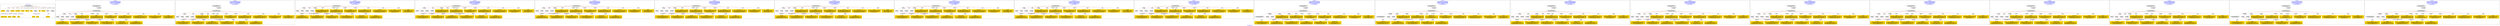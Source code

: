 digraph n0 {
fontcolor="blue"
remincross="true"
label="s28-wildlife-art.csv"
subgraph cluster_0 {
label="1-correct model"
n2[style="filled",color="white",fillcolor="lightgray",label="CulturalHeritageObject1"];
n3[shape="plaintext",style="filled",fillcolor="gold",label="Create Date"];
n4[style="filled",color="white",fillcolor="lightgray",label="Person1"];
n5[shape="plaintext",style="filled",fillcolor="gold",label="Description"];
n6[shape="plaintext",style="filled",fillcolor="gold",label="Measurements"];
n7[shape="plaintext",style="filled",fillcolor="gold",label="Materials"];
n8[shape="plaintext",style="filled",fillcolor="gold",label="Credit Line"];
n9[shape="plaintext",style="filled",fillcolor="gold",label="Owner"];
n10[style="filled",color="white",fillcolor="lightgray",label="Concept1"];
n11[shape="plaintext",style="filled",fillcolor="gold",label="Title"];
n12[shape="plaintext",style="filled",fillcolor="gold",label="ID Number"];
n13[style="filled",color="white",fillcolor="lightgray",label="Place1"];
n14[style="filled",color="white",fillcolor="lightgray",label="Concept2"];
n15[shape="plaintext",style="filled",fillcolor="gold",label="Maker Bio Country"];
n16[shape="plaintext",style="filled",fillcolor="gold",label="birthDate"];
n17[shape="plaintext",style="filled",fillcolor="gold",label="deathDate"];
n18[shape="plaintext",style="filled",fillcolor="gold",label="Maker"];
n19[shape="plaintext",style="filled",fillcolor="gold",label="Place Made"];
n20[shape="plaintext",style="filled",fillcolor="gold",label="Category"];
n21[shape="plaintext",style="filled",fillcolor="gold",label="Option1"];
}
subgraph cluster_1 {
label="candidate 0\nlink coherence:0.9444444444444444\nnode coherence:0.9444444444444444\nconfidence:0.40136379803388517\nmapping score:0.551166850056879\ncost:17.99972\n-precision:0.67-recall:0.63"
n23[style="filled",color="white",fillcolor="lightgray",label="CulturalHeritageObject1"];
n24[style="filled",color="white",fillcolor="lightgray",label="Person1"];
n25[style="filled",color="white",fillcolor="lightgray",label="Person2"];
n26[style="filled",color="white",fillcolor="lightgray",label="Concept1"];
n27[style="filled",color="white",fillcolor="lightgray",label="Concept2"];
n28[style="filled",color="white",fillcolor="lightgray",label="EuropeanaAggregation1"];
n29[shape="plaintext",style="filled",fillcolor="gold",label="Option1\n[CulturalHeritageObject,description,0.279]\n[CulturalHeritageObject,title,0.268]\n[Person,countryAssociatedWithThePerson,0.243]\n[Person,nameOfThePerson,0.21]"];
n30[shape="plaintext",style="filled",fillcolor="gold",label="Maker Bio Country\n[Place,label,0.666]\n[CulturalHeritageObject,provenance,0.136]\n[Concept,prefLabel,0.129]\n[Person,biographicalInformation,0.069]"];
n31[shape="plaintext",style="filled",fillcolor="gold",label="deathDate\n[Person,dateOfDeath,0.49]\n[CulturalHeritageObject,created,0.315]\n[CulturalHeritageObject,title,0.106]\n[CulturalHeritageObject,provenance,0.089]"];
n32[shape="plaintext",style="filled",fillcolor="gold",label="Owner\n[CulturalHeritageObject,provenance,0.382]\n[CulturalHeritageObject,rightsHolder,0.371]\n[CulturalHeritageObject,description,0.136]\n[CulturalHeritageObject,title,0.112]"];
n33[shape="plaintext",style="filled",fillcolor="gold",label="Place Made\n[Person,countryAssociatedWithThePerson,0.362]\n[Person,biographicalInformation,0.286]\n[CulturalHeritageObject,title,0.187]\n[CulturalHeritageObject,description,0.166]"];
n34[shape="plaintext",style="filled",fillcolor="gold",label="Materials\n[CulturalHeritageObject,medium,0.773]\n[CulturalHeritageObject,description,0.096]\n[Person,biographicalInformation,0.084]\n[CulturalHeritageObject,provenance,0.048]"];
n35[shape="plaintext",style="filled",fillcolor="gold",label="Description\n[CulturalHeritageObject,description,0.509]\n[CulturalHeritageObject,title,0.229]\n[Person,biographicalInformation,0.207]\n[Concept,prefLabel,0.055]"];
n36[shape="plaintext",style="filled",fillcolor="gold",label="Maker\n[Person,nameOfThePerson,0.402]\n[CulturalHeritageObject,provenance,0.248]\n[CulturalHeritageObject,description,0.231]\n[Document,classLink,0.119]"];
n37[shape="plaintext",style="filled",fillcolor="gold",label="Credit Line\n[CulturalHeritageObject,provenance,0.458]\n[CulturalHeritageObject,rightsHolder,0.213]\n[CulturalHeritageObject,description,0.187]\n[Person,biographicalInformation,0.141]"];
n38[shape="plaintext",style="filled",fillcolor="gold",label="Category\n[Concept,prefLabel,0.446]\n[Person,biographicalInformation,0.248]\n[CulturalHeritageObject,description,0.207]\n[CulturalHeritageObject,medium,0.1]"];
n39[shape="plaintext",style="filled",fillcolor="gold",label="Measurements\n[CulturalHeritageObject,extent,0.546]\n[CulturalHeritageObject,accessionNumber,0.228]\n[CulturalHeritageObject,description,0.144]\n[CulturalHeritageObject,title,0.082]"];
n40[shape="plaintext",style="filled",fillcolor="gold",label="Title\n[CulturalHeritageObject,description,0.439]\n[Person,biographicalInformation,0.209]\n[CulturalHeritageObject,title,0.179]\n[Concept,prefLabel,0.174]"];
n41[shape="plaintext",style="filled",fillcolor="gold",label="birthDate\n[CulturalHeritageObject,created,0.345]\n[Person,dateOfDeath,0.302]\n[Person,dateOfBirth,0.278]\n[CulturalHeritageObject,title,0.076]"];
}
subgraph cluster_2 {
label="candidate 1\nlink coherence:0.9444444444444444\nnode coherence:0.9444444444444444\nconfidence:0.40136379803388517\nmapping score:0.551166850056879\ncost:116.99972\n-precision:0.61-recall:0.58"
n43[style="filled",color="white",fillcolor="lightgray",label="CulturalHeritageObject1"];
n44[style="filled",color="white",fillcolor="lightgray",label="Person1"];
n45[style="filled",color="white",fillcolor="lightgray",label="Person2"];
n46[style="filled",color="white",fillcolor="lightgray",label="Concept1"];
n47[style="filled",color="white",fillcolor="lightgray",label="Concept2"];
n48[style="filled",color="white",fillcolor="lightgray",label="EuropeanaAggregation1"];
n49[shape="plaintext",style="filled",fillcolor="gold",label="Maker\n[Person,nameOfThePerson,0.402]\n[CulturalHeritageObject,provenance,0.248]\n[CulturalHeritageObject,description,0.231]\n[Document,classLink,0.119]"];
n50[shape="plaintext",style="filled",fillcolor="gold",label="Maker Bio Country\n[Place,label,0.666]\n[CulturalHeritageObject,provenance,0.136]\n[Concept,prefLabel,0.129]\n[Person,biographicalInformation,0.069]"];
n51[shape="plaintext",style="filled",fillcolor="gold",label="Owner\n[CulturalHeritageObject,provenance,0.382]\n[CulturalHeritageObject,rightsHolder,0.371]\n[CulturalHeritageObject,description,0.136]\n[CulturalHeritageObject,title,0.112]"];
n52[shape="plaintext",style="filled",fillcolor="gold",label="deathDate\n[Person,dateOfDeath,0.49]\n[CulturalHeritageObject,created,0.315]\n[CulturalHeritageObject,title,0.106]\n[CulturalHeritageObject,provenance,0.089]"];
n53[shape="plaintext",style="filled",fillcolor="gold",label="Materials\n[CulturalHeritageObject,medium,0.773]\n[CulturalHeritageObject,description,0.096]\n[Person,biographicalInformation,0.084]\n[CulturalHeritageObject,provenance,0.048]"];
n54[shape="plaintext",style="filled",fillcolor="gold",label="Description\n[CulturalHeritageObject,description,0.509]\n[CulturalHeritageObject,title,0.229]\n[Person,biographicalInformation,0.207]\n[Concept,prefLabel,0.055]"];
n55[shape="plaintext",style="filled",fillcolor="gold",label="Option1\n[CulturalHeritageObject,description,0.279]\n[CulturalHeritageObject,title,0.268]\n[Person,countryAssociatedWithThePerson,0.243]\n[Person,nameOfThePerson,0.21]"];
n56[shape="plaintext",style="filled",fillcolor="gold",label="Credit Line\n[CulturalHeritageObject,provenance,0.458]\n[CulturalHeritageObject,rightsHolder,0.213]\n[CulturalHeritageObject,description,0.187]\n[Person,biographicalInformation,0.141]"];
n57[shape="plaintext",style="filled",fillcolor="gold",label="Category\n[Concept,prefLabel,0.446]\n[Person,biographicalInformation,0.248]\n[CulturalHeritageObject,description,0.207]\n[CulturalHeritageObject,medium,0.1]"];
n58[shape="plaintext",style="filled",fillcolor="gold",label="Measurements\n[CulturalHeritageObject,extent,0.546]\n[CulturalHeritageObject,accessionNumber,0.228]\n[CulturalHeritageObject,description,0.144]\n[CulturalHeritageObject,title,0.082]"];
n59[shape="plaintext",style="filled",fillcolor="gold",label="Place Made\n[Person,countryAssociatedWithThePerson,0.362]\n[Person,biographicalInformation,0.286]\n[CulturalHeritageObject,title,0.187]\n[CulturalHeritageObject,description,0.166]"];
n60[shape="plaintext",style="filled",fillcolor="gold",label="Title\n[CulturalHeritageObject,description,0.439]\n[Person,biographicalInformation,0.209]\n[CulturalHeritageObject,title,0.179]\n[Concept,prefLabel,0.174]"];
n61[shape="plaintext",style="filled",fillcolor="gold",label="birthDate\n[CulturalHeritageObject,created,0.345]\n[Person,dateOfDeath,0.302]\n[Person,dateOfBirth,0.278]\n[CulturalHeritageObject,title,0.076]"];
}
subgraph cluster_3 {
label="candidate 10\nlink coherence:0.9411764705882353\nnode coherence:0.9444444444444444\nconfidence:0.40136379803388517\nmapping score:0.551166850056879\ncost:16.99983\n-precision:0.71-recall:0.63"
n63[style="filled",color="white",fillcolor="lightgray",label="CulturalHeritageObject1"];
n64[style="filled",color="white",fillcolor="lightgray",label="Person1"];
n65[style="filled",color="white",fillcolor="lightgray",label="Person2"];
n66[style="filled",color="white",fillcolor="lightgray",label="Concept1"];
n67[style="filled",color="white",fillcolor="lightgray",label="Concept2"];
n68[shape="plaintext",style="filled",fillcolor="gold",label="Option1\n[CulturalHeritageObject,description,0.279]\n[CulturalHeritageObject,title,0.268]\n[Person,countryAssociatedWithThePerson,0.243]\n[Person,nameOfThePerson,0.21]"];
n69[shape="plaintext",style="filled",fillcolor="gold",label="Maker Bio Country\n[Place,label,0.666]\n[CulturalHeritageObject,provenance,0.136]\n[Concept,prefLabel,0.129]\n[Person,biographicalInformation,0.069]"];
n70[shape="plaintext",style="filled",fillcolor="gold",label="deathDate\n[Person,dateOfDeath,0.49]\n[CulturalHeritageObject,created,0.315]\n[CulturalHeritageObject,title,0.106]\n[CulturalHeritageObject,provenance,0.089]"];
n71[shape="plaintext",style="filled",fillcolor="gold",label="Owner\n[CulturalHeritageObject,provenance,0.382]\n[CulturalHeritageObject,rightsHolder,0.371]\n[CulturalHeritageObject,description,0.136]\n[CulturalHeritageObject,title,0.112]"];
n72[shape="plaintext",style="filled",fillcolor="gold",label="Place Made\n[Person,countryAssociatedWithThePerson,0.362]\n[Person,biographicalInformation,0.286]\n[CulturalHeritageObject,title,0.187]\n[CulturalHeritageObject,description,0.166]"];
n73[shape="plaintext",style="filled",fillcolor="gold",label="Materials\n[CulturalHeritageObject,medium,0.773]\n[CulturalHeritageObject,description,0.096]\n[Person,biographicalInformation,0.084]\n[CulturalHeritageObject,provenance,0.048]"];
n74[shape="plaintext",style="filled",fillcolor="gold",label="Description\n[CulturalHeritageObject,description,0.509]\n[CulturalHeritageObject,title,0.229]\n[Person,biographicalInformation,0.207]\n[Concept,prefLabel,0.055]"];
n75[shape="plaintext",style="filled",fillcolor="gold",label="Maker\n[Person,nameOfThePerson,0.402]\n[CulturalHeritageObject,provenance,0.248]\n[CulturalHeritageObject,description,0.231]\n[Document,classLink,0.119]"];
n76[shape="plaintext",style="filled",fillcolor="gold",label="Credit Line\n[CulturalHeritageObject,provenance,0.458]\n[CulturalHeritageObject,rightsHolder,0.213]\n[CulturalHeritageObject,description,0.187]\n[Person,biographicalInformation,0.141]"];
n77[shape="plaintext",style="filled",fillcolor="gold",label="Category\n[Concept,prefLabel,0.446]\n[Person,biographicalInformation,0.248]\n[CulturalHeritageObject,description,0.207]\n[CulturalHeritageObject,medium,0.1]"];
n78[shape="plaintext",style="filled",fillcolor="gold",label="Measurements\n[CulturalHeritageObject,extent,0.546]\n[CulturalHeritageObject,accessionNumber,0.228]\n[CulturalHeritageObject,description,0.144]\n[CulturalHeritageObject,title,0.082]"];
n79[shape="plaintext",style="filled",fillcolor="gold",label="Title\n[CulturalHeritageObject,description,0.439]\n[Person,biographicalInformation,0.209]\n[CulturalHeritageObject,title,0.179]\n[Concept,prefLabel,0.174]"];
n80[shape="plaintext",style="filled",fillcolor="gold",label="birthDate\n[CulturalHeritageObject,created,0.345]\n[Person,dateOfDeath,0.302]\n[Person,dateOfBirth,0.278]\n[CulturalHeritageObject,title,0.076]"];
}
subgraph cluster_4 {
label="candidate 11\nlink coherence:0.9411764705882353\nnode coherence:0.9444444444444444\nconfidence:0.40136379803388517\nmapping score:0.551166850056879\ncost:115.99983\n-precision:0.65-recall:0.58"
n82[style="filled",color="white",fillcolor="lightgray",label="CulturalHeritageObject1"];
n83[style="filled",color="white",fillcolor="lightgray",label="Person1"];
n84[style="filled",color="white",fillcolor="lightgray",label="Person2"];
n85[style="filled",color="white",fillcolor="lightgray",label="Concept1"];
n86[style="filled",color="white",fillcolor="lightgray",label="Concept2"];
n87[shape="plaintext",style="filled",fillcolor="gold",label="Maker\n[Person,nameOfThePerson,0.402]\n[CulturalHeritageObject,provenance,0.248]\n[CulturalHeritageObject,description,0.231]\n[Document,classLink,0.119]"];
n88[shape="plaintext",style="filled",fillcolor="gold",label="Maker Bio Country\n[Place,label,0.666]\n[CulturalHeritageObject,provenance,0.136]\n[Concept,prefLabel,0.129]\n[Person,biographicalInformation,0.069]"];
n89[shape="plaintext",style="filled",fillcolor="gold",label="Owner\n[CulturalHeritageObject,provenance,0.382]\n[CulturalHeritageObject,rightsHolder,0.371]\n[CulturalHeritageObject,description,0.136]\n[CulturalHeritageObject,title,0.112]"];
n90[shape="plaintext",style="filled",fillcolor="gold",label="deathDate\n[Person,dateOfDeath,0.49]\n[CulturalHeritageObject,created,0.315]\n[CulturalHeritageObject,title,0.106]\n[CulturalHeritageObject,provenance,0.089]"];
n91[shape="plaintext",style="filled",fillcolor="gold",label="Materials\n[CulturalHeritageObject,medium,0.773]\n[CulturalHeritageObject,description,0.096]\n[Person,biographicalInformation,0.084]\n[CulturalHeritageObject,provenance,0.048]"];
n92[shape="plaintext",style="filled",fillcolor="gold",label="Description\n[CulturalHeritageObject,description,0.509]\n[CulturalHeritageObject,title,0.229]\n[Person,biographicalInformation,0.207]\n[Concept,prefLabel,0.055]"];
n93[shape="plaintext",style="filled",fillcolor="gold",label="Option1\n[CulturalHeritageObject,description,0.279]\n[CulturalHeritageObject,title,0.268]\n[Person,countryAssociatedWithThePerson,0.243]\n[Person,nameOfThePerson,0.21]"];
n94[shape="plaintext",style="filled",fillcolor="gold",label="Credit Line\n[CulturalHeritageObject,provenance,0.458]\n[CulturalHeritageObject,rightsHolder,0.213]\n[CulturalHeritageObject,description,0.187]\n[Person,biographicalInformation,0.141]"];
n95[shape="plaintext",style="filled",fillcolor="gold",label="Category\n[Concept,prefLabel,0.446]\n[Person,biographicalInformation,0.248]\n[CulturalHeritageObject,description,0.207]\n[CulturalHeritageObject,medium,0.1]"];
n96[shape="plaintext",style="filled",fillcolor="gold",label="Measurements\n[CulturalHeritageObject,extent,0.546]\n[CulturalHeritageObject,accessionNumber,0.228]\n[CulturalHeritageObject,description,0.144]\n[CulturalHeritageObject,title,0.082]"];
n97[shape="plaintext",style="filled",fillcolor="gold",label="Place Made\n[Person,countryAssociatedWithThePerson,0.362]\n[Person,biographicalInformation,0.286]\n[CulturalHeritageObject,title,0.187]\n[CulturalHeritageObject,description,0.166]"];
n98[shape="plaintext",style="filled",fillcolor="gold",label="Title\n[CulturalHeritageObject,description,0.439]\n[Person,biographicalInformation,0.209]\n[CulturalHeritageObject,title,0.179]\n[Concept,prefLabel,0.174]"];
n99[shape="plaintext",style="filled",fillcolor="gold",label="birthDate\n[CulturalHeritageObject,created,0.345]\n[Person,dateOfDeath,0.302]\n[Person,dateOfBirth,0.278]\n[CulturalHeritageObject,title,0.076]"];
}
subgraph cluster_5 {
label="candidate 12\nlink coherence:0.9411764705882353\nnode coherence:0.9444444444444444\nconfidence:0.39978798449382036\nmapping score:0.5506415788768575\ncost:16.99983\n-precision:0.59-recall:0.53"
n101[style="filled",color="white",fillcolor="lightgray",label="CulturalHeritageObject1"];
n102[style="filled",color="white",fillcolor="lightgray",label="Person1"];
n103[style="filled",color="white",fillcolor="lightgray",label="Person2"];
n104[style="filled",color="white",fillcolor="lightgray",label="Concept1"];
n105[style="filled",color="white",fillcolor="lightgray",label="Concept2"];
n106[shape="plaintext",style="filled",fillcolor="gold",label="Option1\n[CulturalHeritageObject,description,0.279]\n[CulturalHeritageObject,title,0.268]\n[Person,countryAssociatedWithThePerson,0.243]\n[Person,nameOfThePerson,0.21]"];
n107[shape="plaintext",style="filled",fillcolor="gold",label="Maker Bio Country\n[Place,label,0.666]\n[CulturalHeritageObject,provenance,0.136]\n[Concept,prefLabel,0.129]\n[Person,biographicalInformation,0.069]"];
n108[shape="plaintext",style="filled",fillcolor="gold",label="deathDate\n[Person,dateOfDeath,0.49]\n[CulturalHeritageObject,created,0.315]\n[CulturalHeritageObject,title,0.106]\n[CulturalHeritageObject,provenance,0.089]"];
n109[shape="plaintext",style="filled",fillcolor="gold",label="Owner\n[CulturalHeritageObject,provenance,0.382]\n[CulturalHeritageObject,rightsHolder,0.371]\n[CulturalHeritageObject,description,0.136]\n[CulturalHeritageObject,title,0.112]"];
n110[shape="plaintext",style="filled",fillcolor="gold",label="Place Made\n[Person,countryAssociatedWithThePerson,0.362]\n[Person,biographicalInformation,0.286]\n[CulturalHeritageObject,title,0.187]\n[CulturalHeritageObject,description,0.166]"];
n111[shape="plaintext",style="filled",fillcolor="gold",label="Materials\n[CulturalHeritageObject,medium,0.773]\n[CulturalHeritageObject,description,0.096]\n[Person,biographicalInformation,0.084]\n[CulturalHeritageObject,provenance,0.048]"];
n112[shape="plaintext",style="filled",fillcolor="gold",label="Title\n[CulturalHeritageObject,description,0.439]\n[Person,biographicalInformation,0.209]\n[CulturalHeritageObject,title,0.179]\n[Concept,prefLabel,0.174]"];
n113[shape="plaintext",style="filled",fillcolor="gold",label="Maker\n[Person,nameOfThePerson,0.402]\n[CulturalHeritageObject,provenance,0.248]\n[CulturalHeritageObject,description,0.231]\n[Document,classLink,0.119]"];
n114[shape="plaintext",style="filled",fillcolor="gold",label="Credit Line\n[CulturalHeritageObject,provenance,0.458]\n[CulturalHeritageObject,rightsHolder,0.213]\n[CulturalHeritageObject,description,0.187]\n[Person,biographicalInformation,0.141]"];
n115[shape="plaintext",style="filled",fillcolor="gold",label="Category\n[Concept,prefLabel,0.446]\n[Person,biographicalInformation,0.248]\n[CulturalHeritageObject,description,0.207]\n[CulturalHeritageObject,medium,0.1]"];
n116[shape="plaintext",style="filled",fillcolor="gold",label="Measurements\n[CulturalHeritageObject,extent,0.546]\n[CulturalHeritageObject,accessionNumber,0.228]\n[CulturalHeritageObject,description,0.144]\n[CulturalHeritageObject,title,0.082]"];
n117[shape="plaintext",style="filled",fillcolor="gold",label="Description\n[CulturalHeritageObject,description,0.509]\n[CulturalHeritageObject,title,0.229]\n[Person,biographicalInformation,0.207]\n[Concept,prefLabel,0.055]"];
n118[shape="plaintext",style="filled",fillcolor="gold",label="birthDate\n[CulturalHeritageObject,created,0.345]\n[Person,dateOfDeath,0.302]\n[Person,dateOfBirth,0.278]\n[CulturalHeritageObject,title,0.076]"];
}
subgraph cluster_6 {
label="candidate 13\nlink coherence:0.9411764705882353\nnode coherence:0.9444444444444444\nconfidence:0.39978798449382036\nmapping score:0.5506415788768575\ncost:115.99983\n-precision:0.53-recall:0.47"
n120[style="filled",color="white",fillcolor="lightgray",label="CulturalHeritageObject1"];
n121[style="filled",color="white",fillcolor="lightgray",label="Person1"];
n122[style="filled",color="white",fillcolor="lightgray",label="Person2"];
n123[style="filled",color="white",fillcolor="lightgray",label="Concept1"];
n124[style="filled",color="white",fillcolor="lightgray",label="Concept2"];
n125[shape="plaintext",style="filled",fillcolor="gold",label="Maker\n[Person,nameOfThePerson,0.402]\n[CulturalHeritageObject,provenance,0.248]\n[CulturalHeritageObject,description,0.231]\n[Document,classLink,0.119]"];
n126[shape="plaintext",style="filled",fillcolor="gold",label="Maker Bio Country\n[Place,label,0.666]\n[CulturalHeritageObject,provenance,0.136]\n[Concept,prefLabel,0.129]\n[Person,biographicalInformation,0.069]"];
n127[shape="plaintext",style="filled",fillcolor="gold",label="Owner\n[CulturalHeritageObject,provenance,0.382]\n[CulturalHeritageObject,rightsHolder,0.371]\n[CulturalHeritageObject,description,0.136]\n[CulturalHeritageObject,title,0.112]"];
n128[shape="plaintext",style="filled",fillcolor="gold",label="deathDate\n[Person,dateOfDeath,0.49]\n[CulturalHeritageObject,created,0.315]\n[CulturalHeritageObject,title,0.106]\n[CulturalHeritageObject,provenance,0.089]"];
n129[shape="plaintext",style="filled",fillcolor="gold",label="Materials\n[CulturalHeritageObject,medium,0.773]\n[CulturalHeritageObject,description,0.096]\n[Person,biographicalInformation,0.084]\n[CulturalHeritageObject,provenance,0.048]"];
n130[shape="plaintext",style="filled",fillcolor="gold",label="Title\n[CulturalHeritageObject,description,0.439]\n[Person,biographicalInformation,0.209]\n[CulturalHeritageObject,title,0.179]\n[Concept,prefLabel,0.174]"];
n131[shape="plaintext",style="filled",fillcolor="gold",label="Option1\n[CulturalHeritageObject,description,0.279]\n[CulturalHeritageObject,title,0.268]\n[Person,countryAssociatedWithThePerson,0.243]\n[Person,nameOfThePerson,0.21]"];
n132[shape="plaintext",style="filled",fillcolor="gold",label="Credit Line\n[CulturalHeritageObject,provenance,0.458]\n[CulturalHeritageObject,rightsHolder,0.213]\n[CulturalHeritageObject,description,0.187]\n[Person,biographicalInformation,0.141]"];
n133[shape="plaintext",style="filled",fillcolor="gold",label="Category\n[Concept,prefLabel,0.446]\n[Person,biographicalInformation,0.248]\n[CulturalHeritageObject,description,0.207]\n[CulturalHeritageObject,medium,0.1]"];
n134[shape="plaintext",style="filled",fillcolor="gold",label="Measurements\n[CulturalHeritageObject,extent,0.546]\n[CulturalHeritageObject,accessionNumber,0.228]\n[CulturalHeritageObject,description,0.144]\n[CulturalHeritageObject,title,0.082]"];
n135[shape="plaintext",style="filled",fillcolor="gold",label="Place Made\n[Person,countryAssociatedWithThePerson,0.362]\n[Person,biographicalInformation,0.286]\n[CulturalHeritageObject,title,0.187]\n[CulturalHeritageObject,description,0.166]"];
n136[shape="plaintext",style="filled",fillcolor="gold",label="Description\n[CulturalHeritageObject,description,0.509]\n[CulturalHeritageObject,title,0.229]\n[Person,biographicalInformation,0.207]\n[Concept,prefLabel,0.055]"];
n137[shape="plaintext",style="filled",fillcolor="gold",label="birthDate\n[CulturalHeritageObject,created,0.345]\n[Person,dateOfDeath,0.302]\n[Person,dateOfBirth,0.278]\n[CulturalHeritageObject,title,0.076]"];
}
subgraph cluster_7 {
label="candidate 14\nlink coherence:0.9411764705882353\nnode coherence:0.9444444444444444\nconfidence:0.3955681766615621\nmapping score:0.5492349762661047\ncost:16.99983\n-precision:0.71-recall:0.63"
n139[style="filled",color="white",fillcolor="lightgray",label="CulturalHeritageObject1"];
n140[style="filled",color="white",fillcolor="lightgray",label="Person1"];
n141[style="filled",color="white",fillcolor="lightgray",label="Person2"];
n142[style="filled",color="white",fillcolor="lightgray",label="Concept1"];
n143[style="filled",color="white",fillcolor="lightgray",label="Concept2"];
n144[shape="plaintext",style="filled",fillcolor="gold",label="Option1\n[CulturalHeritageObject,description,0.279]\n[CulturalHeritageObject,title,0.268]\n[Person,countryAssociatedWithThePerson,0.243]\n[Person,nameOfThePerson,0.21]"];
n145[shape="plaintext",style="filled",fillcolor="gold",label="Maker Bio Country\n[Place,label,0.666]\n[CulturalHeritageObject,provenance,0.136]\n[Concept,prefLabel,0.129]\n[Person,biographicalInformation,0.069]"];
n146[shape="plaintext",style="filled",fillcolor="gold",label="deathDate\n[Person,dateOfDeath,0.49]\n[CulturalHeritageObject,created,0.315]\n[CulturalHeritageObject,title,0.106]\n[CulturalHeritageObject,provenance,0.089]"];
n147[shape="plaintext",style="filled",fillcolor="gold",label="Owner\n[CulturalHeritageObject,provenance,0.382]\n[CulturalHeritageObject,rightsHolder,0.371]\n[CulturalHeritageObject,description,0.136]\n[CulturalHeritageObject,title,0.112]"];
n148[shape="plaintext",style="filled",fillcolor="gold",label="Materials\n[CulturalHeritageObject,medium,0.773]\n[CulturalHeritageObject,description,0.096]\n[Person,biographicalInformation,0.084]\n[CulturalHeritageObject,provenance,0.048]"];
n149[shape="plaintext",style="filled",fillcolor="gold",label="Description\n[CulturalHeritageObject,description,0.509]\n[CulturalHeritageObject,title,0.229]\n[Person,biographicalInformation,0.207]\n[Concept,prefLabel,0.055]"];
n150[shape="plaintext",style="filled",fillcolor="gold",label="Place Made\n[Person,countryAssociatedWithThePerson,0.362]\n[Person,biographicalInformation,0.286]\n[CulturalHeritageObject,title,0.187]\n[CulturalHeritageObject,description,0.166]"];
n151[shape="plaintext",style="filled",fillcolor="gold",label="Maker\n[Person,nameOfThePerson,0.402]\n[CulturalHeritageObject,provenance,0.248]\n[CulturalHeritageObject,description,0.231]\n[Document,classLink,0.119]"];
n152[shape="plaintext",style="filled",fillcolor="gold",label="Credit Line\n[CulturalHeritageObject,provenance,0.458]\n[CulturalHeritageObject,rightsHolder,0.213]\n[CulturalHeritageObject,description,0.187]\n[Person,biographicalInformation,0.141]"];
n153[shape="plaintext",style="filled",fillcolor="gold",label="Category\n[Concept,prefLabel,0.446]\n[Person,biographicalInformation,0.248]\n[CulturalHeritageObject,description,0.207]\n[CulturalHeritageObject,medium,0.1]"];
n154[shape="plaintext",style="filled",fillcolor="gold",label="Measurements\n[CulturalHeritageObject,extent,0.546]\n[CulturalHeritageObject,accessionNumber,0.228]\n[CulturalHeritageObject,description,0.144]\n[CulturalHeritageObject,title,0.082]"];
n155[shape="plaintext",style="filled",fillcolor="gold",label="Title\n[CulturalHeritageObject,description,0.439]\n[Person,biographicalInformation,0.209]\n[CulturalHeritageObject,title,0.179]\n[Concept,prefLabel,0.174]"];
n156[shape="plaintext",style="filled",fillcolor="gold",label="birthDate\n[CulturalHeritageObject,created,0.345]\n[Person,dateOfDeath,0.302]\n[Person,dateOfBirth,0.278]\n[CulturalHeritageObject,title,0.076]"];
}
subgraph cluster_8 {
label="candidate 15\nlink coherence:0.9411764705882353\nnode coherence:0.9444444444444444\nconfidence:0.3955681766615621\nmapping score:0.5492349762661047\ncost:115.99983\n-precision:0.65-recall:0.58"
n158[style="filled",color="white",fillcolor="lightgray",label="CulturalHeritageObject1"];
n159[style="filled",color="white",fillcolor="lightgray",label="Person1"];
n160[style="filled",color="white",fillcolor="lightgray",label="Person2"];
n161[style="filled",color="white",fillcolor="lightgray",label="Concept1"];
n162[style="filled",color="white",fillcolor="lightgray",label="Concept2"];
n163[shape="plaintext",style="filled",fillcolor="gold",label="Maker\n[Person,nameOfThePerson,0.402]\n[CulturalHeritageObject,provenance,0.248]\n[CulturalHeritageObject,description,0.231]\n[Document,classLink,0.119]"];
n164[shape="plaintext",style="filled",fillcolor="gold",label="Place Made\n[Person,countryAssociatedWithThePerson,0.362]\n[Person,biographicalInformation,0.286]\n[CulturalHeritageObject,title,0.187]\n[CulturalHeritageObject,description,0.166]"];
n165[shape="plaintext",style="filled",fillcolor="gold",label="Maker Bio Country\n[Place,label,0.666]\n[CulturalHeritageObject,provenance,0.136]\n[Concept,prefLabel,0.129]\n[Person,biographicalInformation,0.069]"];
n166[shape="plaintext",style="filled",fillcolor="gold",label="Owner\n[CulturalHeritageObject,provenance,0.382]\n[CulturalHeritageObject,rightsHolder,0.371]\n[CulturalHeritageObject,description,0.136]\n[CulturalHeritageObject,title,0.112]"];
n167[shape="plaintext",style="filled",fillcolor="gold",label="deathDate\n[Person,dateOfDeath,0.49]\n[CulturalHeritageObject,created,0.315]\n[CulturalHeritageObject,title,0.106]\n[CulturalHeritageObject,provenance,0.089]"];
n168[shape="plaintext",style="filled",fillcolor="gold",label="Materials\n[CulturalHeritageObject,medium,0.773]\n[CulturalHeritageObject,description,0.096]\n[Person,biographicalInformation,0.084]\n[CulturalHeritageObject,provenance,0.048]"];
n169[shape="plaintext",style="filled",fillcolor="gold",label="Description\n[CulturalHeritageObject,description,0.509]\n[CulturalHeritageObject,title,0.229]\n[Person,biographicalInformation,0.207]\n[Concept,prefLabel,0.055]"];
n170[shape="plaintext",style="filled",fillcolor="gold",label="Option1\n[CulturalHeritageObject,description,0.279]\n[CulturalHeritageObject,title,0.268]\n[Person,countryAssociatedWithThePerson,0.243]\n[Person,nameOfThePerson,0.21]"];
n171[shape="plaintext",style="filled",fillcolor="gold",label="Credit Line\n[CulturalHeritageObject,provenance,0.458]\n[CulturalHeritageObject,rightsHolder,0.213]\n[CulturalHeritageObject,description,0.187]\n[Person,biographicalInformation,0.141]"];
n172[shape="plaintext",style="filled",fillcolor="gold",label="Category\n[Concept,prefLabel,0.446]\n[Person,biographicalInformation,0.248]\n[CulturalHeritageObject,description,0.207]\n[CulturalHeritageObject,medium,0.1]"];
n173[shape="plaintext",style="filled",fillcolor="gold",label="Measurements\n[CulturalHeritageObject,extent,0.546]\n[CulturalHeritageObject,accessionNumber,0.228]\n[CulturalHeritageObject,description,0.144]\n[CulturalHeritageObject,title,0.082]"];
n174[shape="plaintext",style="filled",fillcolor="gold",label="Title\n[CulturalHeritageObject,description,0.439]\n[Person,biographicalInformation,0.209]\n[CulturalHeritageObject,title,0.179]\n[Concept,prefLabel,0.174]"];
n175[shape="plaintext",style="filled",fillcolor="gold",label="birthDate\n[CulturalHeritageObject,created,0.345]\n[Person,dateOfDeath,0.302]\n[Person,dateOfBirth,0.278]\n[CulturalHeritageObject,title,0.076]"];
}
subgraph cluster_9 {
label="candidate 16\nlink coherence:0.9411764705882353\nnode coherence:0.9444444444444444\nconfidence:0.39399236312149716\nmapping score:0.5487097050860831\ncost:16.99983\n-precision:0.59-recall:0.53"
n177[style="filled",color="white",fillcolor="lightgray",label="CulturalHeritageObject1"];
n178[style="filled",color="white",fillcolor="lightgray",label="Person1"];
n179[style="filled",color="white",fillcolor="lightgray",label="Person2"];
n180[style="filled",color="white",fillcolor="lightgray",label="Concept1"];
n181[style="filled",color="white",fillcolor="lightgray",label="Concept2"];
n182[shape="plaintext",style="filled",fillcolor="gold",label="Option1\n[CulturalHeritageObject,description,0.279]\n[CulturalHeritageObject,title,0.268]\n[Person,countryAssociatedWithThePerson,0.243]\n[Person,nameOfThePerson,0.21]"];
n183[shape="plaintext",style="filled",fillcolor="gold",label="Maker Bio Country\n[Place,label,0.666]\n[CulturalHeritageObject,provenance,0.136]\n[Concept,prefLabel,0.129]\n[Person,biographicalInformation,0.069]"];
n184[shape="plaintext",style="filled",fillcolor="gold",label="deathDate\n[Person,dateOfDeath,0.49]\n[CulturalHeritageObject,created,0.315]\n[CulturalHeritageObject,title,0.106]\n[CulturalHeritageObject,provenance,0.089]"];
n185[shape="plaintext",style="filled",fillcolor="gold",label="Owner\n[CulturalHeritageObject,provenance,0.382]\n[CulturalHeritageObject,rightsHolder,0.371]\n[CulturalHeritageObject,description,0.136]\n[CulturalHeritageObject,title,0.112]"];
n186[shape="plaintext",style="filled",fillcolor="gold",label="Materials\n[CulturalHeritageObject,medium,0.773]\n[CulturalHeritageObject,description,0.096]\n[Person,biographicalInformation,0.084]\n[CulturalHeritageObject,provenance,0.048]"];
n187[shape="plaintext",style="filled",fillcolor="gold",label="Title\n[CulturalHeritageObject,description,0.439]\n[Person,biographicalInformation,0.209]\n[CulturalHeritageObject,title,0.179]\n[Concept,prefLabel,0.174]"];
n188[shape="plaintext",style="filled",fillcolor="gold",label="Place Made\n[Person,countryAssociatedWithThePerson,0.362]\n[Person,biographicalInformation,0.286]\n[CulturalHeritageObject,title,0.187]\n[CulturalHeritageObject,description,0.166]"];
n189[shape="plaintext",style="filled",fillcolor="gold",label="Maker\n[Person,nameOfThePerson,0.402]\n[CulturalHeritageObject,provenance,0.248]\n[CulturalHeritageObject,description,0.231]\n[Document,classLink,0.119]"];
n190[shape="plaintext",style="filled",fillcolor="gold",label="Credit Line\n[CulturalHeritageObject,provenance,0.458]\n[CulturalHeritageObject,rightsHolder,0.213]\n[CulturalHeritageObject,description,0.187]\n[Person,biographicalInformation,0.141]"];
n191[shape="plaintext",style="filled",fillcolor="gold",label="Category\n[Concept,prefLabel,0.446]\n[Person,biographicalInformation,0.248]\n[CulturalHeritageObject,description,0.207]\n[CulturalHeritageObject,medium,0.1]"];
n192[shape="plaintext",style="filled",fillcolor="gold",label="Measurements\n[CulturalHeritageObject,extent,0.546]\n[CulturalHeritageObject,accessionNumber,0.228]\n[CulturalHeritageObject,description,0.144]\n[CulturalHeritageObject,title,0.082]"];
n193[shape="plaintext",style="filled",fillcolor="gold",label="Description\n[CulturalHeritageObject,description,0.509]\n[CulturalHeritageObject,title,0.229]\n[Person,biographicalInformation,0.207]\n[Concept,prefLabel,0.055]"];
n194[shape="plaintext",style="filled",fillcolor="gold",label="birthDate\n[CulturalHeritageObject,created,0.345]\n[Person,dateOfDeath,0.302]\n[Person,dateOfBirth,0.278]\n[CulturalHeritageObject,title,0.076]"];
}
subgraph cluster_10 {
label="candidate 17\nlink coherence:0.9411764705882353\nnode coherence:0.9444444444444444\nconfidence:0.39399236312149716\nmapping score:0.5487097050860831\ncost:115.99983\n-precision:0.53-recall:0.47"
n196[style="filled",color="white",fillcolor="lightgray",label="CulturalHeritageObject1"];
n197[style="filled",color="white",fillcolor="lightgray",label="Person1"];
n198[style="filled",color="white",fillcolor="lightgray",label="Person2"];
n199[style="filled",color="white",fillcolor="lightgray",label="Concept1"];
n200[style="filled",color="white",fillcolor="lightgray",label="Concept2"];
n201[shape="plaintext",style="filled",fillcolor="gold",label="Maker\n[Person,nameOfThePerson,0.402]\n[CulturalHeritageObject,provenance,0.248]\n[CulturalHeritageObject,description,0.231]\n[Document,classLink,0.119]"];
n202[shape="plaintext",style="filled",fillcolor="gold",label="Place Made\n[Person,countryAssociatedWithThePerson,0.362]\n[Person,biographicalInformation,0.286]\n[CulturalHeritageObject,title,0.187]\n[CulturalHeritageObject,description,0.166]"];
n203[shape="plaintext",style="filled",fillcolor="gold",label="Maker Bio Country\n[Place,label,0.666]\n[CulturalHeritageObject,provenance,0.136]\n[Concept,prefLabel,0.129]\n[Person,biographicalInformation,0.069]"];
n204[shape="plaintext",style="filled",fillcolor="gold",label="Owner\n[CulturalHeritageObject,provenance,0.382]\n[CulturalHeritageObject,rightsHolder,0.371]\n[CulturalHeritageObject,description,0.136]\n[CulturalHeritageObject,title,0.112]"];
n205[shape="plaintext",style="filled",fillcolor="gold",label="deathDate\n[Person,dateOfDeath,0.49]\n[CulturalHeritageObject,created,0.315]\n[CulturalHeritageObject,title,0.106]\n[CulturalHeritageObject,provenance,0.089]"];
n206[shape="plaintext",style="filled",fillcolor="gold",label="Materials\n[CulturalHeritageObject,medium,0.773]\n[CulturalHeritageObject,description,0.096]\n[Person,biographicalInformation,0.084]\n[CulturalHeritageObject,provenance,0.048]"];
n207[shape="plaintext",style="filled",fillcolor="gold",label="Title\n[CulturalHeritageObject,description,0.439]\n[Person,biographicalInformation,0.209]\n[CulturalHeritageObject,title,0.179]\n[Concept,prefLabel,0.174]"];
n208[shape="plaintext",style="filled",fillcolor="gold",label="Option1\n[CulturalHeritageObject,description,0.279]\n[CulturalHeritageObject,title,0.268]\n[Person,countryAssociatedWithThePerson,0.243]\n[Person,nameOfThePerson,0.21]"];
n209[shape="plaintext",style="filled",fillcolor="gold",label="Credit Line\n[CulturalHeritageObject,provenance,0.458]\n[CulturalHeritageObject,rightsHolder,0.213]\n[CulturalHeritageObject,description,0.187]\n[Person,biographicalInformation,0.141]"];
n210[shape="plaintext",style="filled",fillcolor="gold",label="Category\n[Concept,prefLabel,0.446]\n[Person,biographicalInformation,0.248]\n[CulturalHeritageObject,description,0.207]\n[CulturalHeritageObject,medium,0.1]"];
n211[shape="plaintext",style="filled",fillcolor="gold",label="Measurements\n[CulturalHeritageObject,extent,0.546]\n[CulturalHeritageObject,accessionNumber,0.228]\n[CulturalHeritageObject,description,0.144]\n[CulturalHeritageObject,title,0.082]"];
n212[shape="plaintext",style="filled",fillcolor="gold",label="Description\n[CulturalHeritageObject,description,0.509]\n[CulturalHeritageObject,title,0.229]\n[Person,biographicalInformation,0.207]\n[Concept,prefLabel,0.055]"];
n213[shape="plaintext",style="filled",fillcolor="gold",label="birthDate\n[CulturalHeritageObject,created,0.345]\n[Person,dateOfDeath,0.302]\n[Person,dateOfBirth,0.278]\n[CulturalHeritageObject,title,0.076]"];
}
subgraph cluster_11 {
label="candidate 18\nlink coherence:0.9411764705882353\nnode coherence:0.9411764705882353\nconfidence:0.39147623113917873\nmapping score:0.5596021826270867\ncost:16.99973\n-precision:0.53-recall:0.47"
n215[style="filled",color="white",fillcolor="lightgray",label="CulturalHeritageObject1"];
n216[style="filled",color="white",fillcolor="lightgray",label="CulturalHeritageObject2"];
n217[style="filled",color="white",fillcolor="lightgray",label="Person1"];
n218[style="filled",color="white",fillcolor="lightgray",label="Concept1"];
n219[style="filled",color="white",fillcolor="lightgray",label="EuropeanaAggregation1"];
n220[shape="plaintext",style="filled",fillcolor="gold",label="Option1\n[CulturalHeritageObject,description,0.279]\n[CulturalHeritageObject,title,0.268]\n[Person,countryAssociatedWithThePerson,0.243]\n[Person,nameOfThePerson,0.21]"];
n221[shape="plaintext",style="filled",fillcolor="gold",label="Maker Bio Country\n[Place,label,0.666]\n[CulturalHeritageObject,provenance,0.136]\n[Concept,prefLabel,0.129]\n[Person,biographicalInformation,0.069]"];
n222[shape="plaintext",style="filled",fillcolor="gold",label="deathDate\n[Person,dateOfDeath,0.49]\n[CulturalHeritageObject,created,0.315]\n[CulturalHeritageObject,title,0.106]\n[CulturalHeritageObject,provenance,0.089]"];
n223[shape="plaintext",style="filled",fillcolor="gold",label="Place Made\n[Person,countryAssociatedWithThePerson,0.362]\n[Person,biographicalInformation,0.286]\n[CulturalHeritageObject,title,0.187]\n[CulturalHeritageObject,description,0.166]"];
n224[shape="plaintext",style="filled",fillcolor="gold",label="Materials\n[CulturalHeritageObject,medium,0.773]\n[CulturalHeritageObject,description,0.096]\n[Person,biographicalInformation,0.084]\n[CulturalHeritageObject,provenance,0.048]"];
n225[shape="plaintext",style="filled",fillcolor="gold",label="Credit Line\n[CulturalHeritageObject,provenance,0.458]\n[CulturalHeritageObject,rightsHolder,0.213]\n[CulturalHeritageObject,description,0.187]\n[Person,biographicalInformation,0.141]"];
n226[shape="plaintext",style="filled",fillcolor="gold",label="Description\n[CulturalHeritageObject,description,0.509]\n[CulturalHeritageObject,title,0.229]\n[Person,biographicalInformation,0.207]\n[Concept,prefLabel,0.055]"];
n227[shape="plaintext",style="filled",fillcolor="gold",label="Category\n[Concept,prefLabel,0.446]\n[Person,biographicalInformation,0.248]\n[CulturalHeritageObject,description,0.207]\n[CulturalHeritageObject,medium,0.1]"];
n228[shape="plaintext",style="filled",fillcolor="gold",label="Maker\n[Person,nameOfThePerson,0.402]\n[CulturalHeritageObject,provenance,0.248]\n[CulturalHeritageObject,description,0.231]\n[Document,classLink,0.119]"];
n229[shape="plaintext",style="filled",fillcolor="gold",label="Owner\n[CulturalHeritageObject,provenance,0.382]\n[CulturalHeritageObject,rightsHolder,0.371]\n[CulturalHeritageObject,description,0.136]\n[CulturalHeritageObject,title,0.112]"];
n230[shape="plaintext",style="filled",fillcolor="gold",label="Measurements\n[CulturalHeritageObject,extent,0.546]\n[CulturalHeritageObject,accessionNumber,0.228]\n[CulturalHeritageObject,description,0.144]\n[CulturalHeritageObject,title,0.082]"];
n231[shape="plaintext",style="filled",fillcolor="gold",label="Title\n[CulturalHeritageObject,description,0.439]\n[Person,biographicalInformation,0.209]\n[CulturalHeritageObject,title,0.179]\n[Concept,prefLabel,0.174]"];
n232[shape="plaintext",style="filled",fillcolor="gold",label="birthDate\n[CulturalHeritageObject,created,0.345]\n[Person,dateOfDeath,0.302]\n[Person,dateOfBirth,0.278]\n[CulturalHeritageObject,title,0.076]"];
}
subgraph cluster_12 {
label="candidate 19\nlink coherence:0.9411764705882353\nnode coherence:0.9411764705882353\nconfidence:0.39089252460301405\nmapping score:0.5594076137816986\ncost:16.99973\n-precision:0.65-recall:0.58"
n234[style="filled",color="white",fillcolor="lightgray",label="CulturalHeritageObject1"];
n235[style="filled",color="white",fillcolor="lightgray",label="CulturalHeritageObject2"];
n236[style="filled",color="white",fillcolor="lightgray",label="Person1"];
n237[style="filled",color="white",fillcolor="lightgray",label="Concept1"];
n238[style="filled",color="white",fillcolor="lightgray",label="EuropeanaAggregation1"];
n239[shape="plaintext",style="filled",fillcolor="gold",label="Place Made\n[Person,countryAssociatedWithThePerson,0.362]\n[Person,biographicalInformation,0.286]\n[CulturalHeritageObject,title,0.187]\n[CulturalHeritageObject,description,0.166]"];
n240[shape="plaintext",style="filled",fillcolor="gold",label="Category\n[Concept,prefLabel,0.446]\n[Person,biographicalInformation,0.248]\n[CulturalHeritageObject,description,0.207]\n[CulturalHeritageObject,medium,0.1]"];
n241[shape="plaintext",style="filled",fillcolor="gold",label="deathDate\n[Person,dateOfDeath,0.49]\n[CulturalHeritageObject,created,0.315]\n[CulturalHeritageObject,title,0.106]\n[CulturalHeritageObject,provenance,0.089]"];
n242[shape="plaintext",style="filled",fillcolor="gold",label="Owner\n[CulturalHeritageObject,provenance,0.382]\n[CulturalHeritageObject,rightsHolder,0.371]\n[CulturalHeritageObject,description,0.136]\n[CulturalHeritageObject,title,0.112]"];
n243[shape="plaintext",style="filled",fillcolor="gold",label="Option1\n[CulturalHeritageObject,description,0.279]\n[CulturalHeritageObject,title,0.268]\n[Person,countryAssociatedWithThePerson,0.243]\n[Person,nameOfThePerson,0.21]"];
n244[shape="plaintext",style="filled",fillcolor="gold",label="Materials\n[CulturalHeritageObject,medium,0.773]\n[CulturalHeritageObject,description,0.096]\n[Person,biographicalInformation,0.084]\n[CulturalHeritageObject,provenance,0.048]"];
n245[shape="plaintext",style="filled",fillcolor="gold",label="Maker Bio Country\n[Place,label,0.666]\n[CulturalHeritageObject,provenance,0.136]\n[Concept,prefLabel,0.129]\n[Person,biographicalInformation,0.069]"];
n246[shape="plaintext",style="filled",fillcolor="gold",label="Description\n[CulturalHeritageObject,description,0.509]\n[CulturalHeritageObject,title,0.229]\n[Person,biographicalInformation,0.207]\n[Concept,prefLabel,0.055]"];
n247[shape="plaintext",style="filled",fillcolor="gold",label="Maker\n[Person,nameOfThePerson,0.402]\n[CulturalHeritageObject,provenance,0.248]\n[CulturalHeritageObject,description,0.231]\n[Document,classLink,0.119]"];
n248[shape="plaintext",style="filled",fillcolor="gold",label="Credit Line\n[CulturalHeritageObject,provenance,0.458]\n[CulturalHeritageObject,rightsHolder,0.213]\n[CulturalHeritageObject,description,0.187]\n[Person,biographicalInformation,0.141]"];
n249[shape="plaintext",style="filled",fillcolor="gold",label="Measurements\n[CulturalHeritageObject,extent,0.546]\n[CulturalHeritageObject,accessionNumber,0.228]\n[CulturalHeritageObject,description,0.144]\n[CulturalHeritageObject,title,0.082]"];
n250[shape="plaintext",style="filled",fillcolor="gold",label="Title\n[CulturalHeritageObject,description,0.439]\n[Person,biographicalInformation,0.209]\n[CulturalHeritageObject,title,0.179]\n[Concept,prefLabel,0.174]"];
n251[shape="plaintext",style="filled",fillcolor="gold",label="birthDate\n[CulturalHeritageObject,created,0.345]\n[Person,dateOfDeath,0.302]\n[Person,dateOfBirth,0.278]\n[CulturalHeritageObject,title,0.076]"];
}
subgraph cluster_13 {
label="candidate 2\nlink coherence:0.9444444444444444\nnode coherence:0.9444444444444444\nconfidence:0.39978798449382036\nmapping score:0.5506415788768575\ncost:17.99972\n-precision:0.56-recall:0.53"
n253[style="filled",color="white",fillcolor="lightgray",label="CulturalHeritageObject1"];
n254[style="filled",color="white",fillcolor="lightgray",label="Person1"];
n255[style="filled",color="white",fillcolor="lightgray",label="Person2"];
n256[style="filled",color="white",fillcolor="lightgray",label="Concept1"];
n257[style="filled",color="white",fillcolor="lightgray",label="Concept2"];
n258[style="filled",color="white",fillcolor="lightgray",label="EuropeanaAggregation1"];
n259[shape="plaintext",style="filled",fillcolor="gold",label="Option1\n[CulturalHeritageObject,description,0.279]\n[CulturalHeritageObject,title,0.268]\n[Person,countryAssociatedWithThePerson,0.243]\n[Person,nameOfThePerson,0.21]"];
n260[shape="plaintext",style="filled",fillcolor="gold",label="Maker Bio Country\n[Place,label,0.666]\n[CulturalHeritageObject,provenance,0.136]\n[Concept,prefLabel,0.129]\n[Person,biographicalInformation,0.069]"];
n261[shape="plaintext",style="filled",fillcolor="gold",label="deathDate\n[Person,dateOfDeath,0.49]\n[CulturalHeritageObject,created,0.315]\n[CulturalHeritageObject,title,0.106]\n[CulturalHeritageObject,provenance,0.089]"];
n262[shape="plaintext",style="filled",fillcolor="gold",label="Owner\n[CulturalHeritageObject,provenance,0.382]\n[CulturalHeritageObject,rightsHolder,0.371]\n[CulturalHeritageObject,description,0.136]\n[CulturalHeritageObject,title,0.112]"];
n263[shape="plaintext",style="filled",fillcolor="gold",label="Place Made\n[Person,countryAssociatedWithThePerson,0.362]\n[Person,biographicalInformation,0.286]\n[CulturalHeritageObject,title,0.187]\n[CulturalHeritageObject,description,0.166]"];
n264[shape="plaintext",style="filled",fillcolor="gold",label="Materials\n[CulturalHeritageObject,medium,0.773]\n[CulturalHeritageObject,description,0.096]\n[Person,biographicalInformation,0.084]\n[CulturalHeritageObject,provenance,0.048]"];
n265[shape="plaintext",style="filled",fillcolor="gold",label="Title\n[CulturalHeritageObject,description,0.439]\n[Person,biographicalInformation,0.209]\n[CulturalHeritageObject,title,0.179]\n[Concept,prefLabel,0.174]"];
n266[shape="plaintext",style="filled",fillcolor="gold",label="Maker\n[Person,nameOfThePerson,0.402]\n[CulturalHeritageObject,provenance,0.248]\n[CulturalHeritageObject,description,0.231]\n[Document,classLink,0.119]"];
n267[shape="plaintext",style="filled",fillcolor="gold",label="Credit Line\n[CulturalHeritageObject,provenance,0.458]\n[CulturalHeritageObject,rightsHolder,0.213]\n[CulturalHeritageObject,description,0.187]\n[Person,biographicalInformation,0.141]"];
n268[shape="plaintext",style="filled",fillcolor="gold",label="Category\n[Concept,prefLabel,0.446]\n[Person,biographicalInformation,0.248]\n[CulturalHeritageObject,description,0.207]\n[CulturalHeritageObject,medium,0.1]"];
n269[shape="plaintext",style="filled",fillcolor="gold",label="Measurements\n[CulturalHeritageObject,extent,0.546]\n[CulturalHeritageObject,accessionNumber,0.228]\n[CulturalHeritageObject,description,0.144]\n[CulturalHeritageObject,title,0.082]"];
n270[shape="plaintext",style="filled",fillcolor="gold",label="Description\n[CulturalHeritageObject,description,0.509]\n[CulturalHeritageObject,title,0.229]\n[Person,biographicalInformation,0.207]\n[Concept,prefLabel,0.055]"];
n271[shape="plaintext",style="filled",fillcolor="gold",label="birthDate\n[CulturalHeritageObject,created,0.345]\n[Person,dateOfDeath,0.302]\n[Person,dateOfBirth,0.278]\n[CulturalHeritageObject,title,0.076]"];
}
subgraph cluster_14 {
label="candidate 3\nlink coherence:0.9444444444444444\nnode coherence:0.9444444444444444\nconfidence:0.39978798449382036\nmapping score:0.5506415788768575\ncost:116.99972\n-precision:0.5-recall:0.47"
n273[style="filled",color="white",fillcolor="lightgray",label="CulturalHeritageObject1"];
n274[style="filled",color="white",fillcolor="lightgray",label="Person1"];
n275[style="filled",color="white",fillcolor="lightgray",label="Person2"];
n276[style="filled",color="white",fillcolor="lightgray",label="Concept1"];
n277[style="filled",color="white",fillcolor="lightgray",label="Concept2"];
n278[style="filled",color="white",fillcolor="lightgray",label="EuropeanaAggregation1"];
n279[shape="plaintext",style="filled",fillcolor="gold",label="Maker\n[Person,nameOfThePerson,0.402]\n[CulturalHeritageObject,provenance,0.248]\n[CulturalHeritageObject,description,0.231]\n[Document,classLink,0.119]"];
n280[shape="plaintext",style="filled",fillcolor="gold",label="Maker Bio Country\n[Place,label,0.666]\n[CulturalHeritageObject,provenance,0.136]\n[Concept,prefLabel,0.129]\n[Person,biographicalInformation,0.069]"];
n281[shape="plaintext",style="filled",fillcolor="gold",label="Owner\n[CulturalHeritageObject,provenance,0.382]\n[CulturalHeritageObject,rightsHolder,0.371]\n[CulturalHeritageObject,description,0.136]\n[CulturalHeritageObject,title,0.112]"];
n282[shape="plaintext",style="filled",fillcolor="gold",label="deathDate\n[Person,dateOfDeath,0.49]\n[CulturalHeritageObject,created,0.315]\n[CulturalHeritageObject,title,0.106]\n[CulturalHeritageObject,provenance,0.089]"];
n283[shape="plaintext",style="filled",fillcolor="gold",label="Materials\n[CulturalHeritageObject,medium,0.773]\n[CulturalHeritageObject,description,0.096]\n[Person,biographicalInformation,0.084]\n[CulturalHeritageObject,provenance,0.048]"];
n284[shape="plaintext",style="filled",fillcolor="gold",label="Title\n[CulturalHeritageObject,description,0.439]\n[Person,biographicalInformation,0.209]\n[CulturalHeritageObject,title,0.179]\n[Concept,prefLabel,0.174]"];
n285[shape="plaintext",style="filled",fillcolor="gold",label="Option1\n[CulturalHeritageObject,description,0.279]\n[CulturalHeritageObject,title,0.268]\n[Person,countryAssociatedWithThePerson,0.243]\n[Person,nameOfThePerson,0.21]"];
n286[shape="plaintext",style="filled",fillcolor="gold",label="Credit Line\n[CulturalHeritageObject,provenance,0.458]\n[CulturalHeritageObject,rightsHolder,0.213]\n[CulturalHeritageObject,description,0.187]\n[Person,biographicalInformation,0.141]"];
n287[shape="plaintext",style="filled",fillcolor="gold",label="Category\n[Concept,prefLabel,0.446]\n[Person,biographicalInformation,0.248]\n[CulturalHeritageObject,description,0.207]\n[CulturalHeritageObject,medium,0.1]"];
n288[shape="plaintext",style="filled",fillcolor="gold",label="Measurements\n[CulturalHeritageObject,extent,0.546]\n[CulturalHeritageObject,accessionNumber,0.228]\n[CulturalHeritageObject,description,0.144]\n[CulturalHeritageObject,title,0.082]"];
n289[shape="plaintext",style="filled",fillcolor="gold",label="Place Made\n[Person,countryAssociatedWithThePerson,0.362]\n[Person,biographicalInformation,0.286]\n[CulturalHeritageObject,title,0.187]\n[CulturalHeritageObject,description,0.166]"];
n290[shape="plaintext",style="filled",fillcolor="gold",label="Description\n[CulturalHeritageObject,description,0.509]\n[CulturalHeritageObject,title,0.229]\n[Person,biographicalInformation,0.207]\n[Concept,prefLabel,0.055]"];
n291[shape="plaintext",style="filled",fillcolor="gold",label="birthDate\n[CulturalHeritageObject,created,0.345]\n[Person,dateOfDeath,0.302]\n[Person,dateOfBirth,0.278]\n[CulturalHeritageObject,title,0.076]"];
}
subgraph cluster_15 {
label="candidate 4\nlink coherence:0.9444444444444444\nnode coherence:0.9444444444444444\nconfidence:0.3955681766615621\nmapping score:0.5492349762661047\ncost:17.99972\n-precision:0.67-recall:0.63"
n293[style="filled",color="white",fillcolor="lightgray",label="CulturalHeritageObject1"];
n294[style="filled",color="white",fillcolor="lightgray",label="Person1"];
n295[style="filled",color="white",fillcolor="lightgray",label="Person2"];
n296[style="filled",color="white",fillcolor="lightgray",label="Concept1"];
n297[style="filled",color="white",fillcolor="lightgray",label="Concept2"];
n298[style="filled",color="white",fillcolor="lightgray",label="EuropeanaAggregation1"];
n299[shape="plaintext",style="filled",fillcolor="gold",label="Option1\n[CulturalHeritageObject,description,0.279]\n[CulturalHeritageObject,title,0.268]\n[Person,countryAssociatedWithThePerson,0.243]\n[Person,nameOfThePerson,0.21]"];
n300[shape="plaintext",style="filled",fillcolor="gold",label="Maker Bio Country\n[Place,label,0.666]\n[CulturalHeritageObject,provenance,0.136]\n[Concept,prefLabel,0.129]\n[Person,biographicalInformation,0.069]"];
n301[shape="plaintext",style="filled",fillcolor="gold",label="deathDate\n[Person,dateOfDeath,0.49]\n[CulturalHeritageObject,created,0.315]\n[CulturalHeritageObject,title,0.106]\n[CulturalHeritageObject,provenance,0.089]"];
n302[shape="plaintext",style="filled",fillcolor="gold",label="Owner\n[CulturalHeritageObject,provenance,0.382]\n[CulturalHeritageObject,rightsHolder,0.371]\n[CulturalHeritageObject,description,0.136]\n[CulturalHeritageObject,title,0.112]"];
n303[shape="plaintext",style="filled",fillcolor="gold",label="Materials\n[CulturalHeritageObject,medium,0.773]\n[CulturalHeritageObject,description,0.096]\n[Person,biographicalInformation,0.084]\n[CulturalHeritageObject,provenance,0.048]"];
n304[shape="plaintext",style="filled",fillcolor="gold",label="Description\n[CulturalHeritageObject,description,0.509]\n[CulturalHeritageObject,title,0.229]\n[Person,biographicalInformation,0.207]\n[Concept,prefLabel,0.055]"];
n305[shape="plaintext",style="filled",fillcolor="gold",label="Place Made\n[Person,countryAssociatedWithThePerson,0.362]\n[Person,biographicalInformation,0.286]\n[CulturalHeritageObject,title,0.187]\n[CulturalHeritageObject,description,0.166]"];
n306[shape="plaintext",style="filled",fillcolor="gold",label="Maker\n[Person,nameOfThePerson,0.402]\n[CulturalHeritageObject,provenance,0.248]\n[CulturalHeritageObject,description,0.231]\n[Document,classLink,0.119]"];
n307[shape="plaintext",style="filled",fillcolor="gold",label="Credit Line\n[CulturalHeritageObject,provenance,0.458]\n[CulturalHeritageObject,rightsHolder,0.213]\n[CulturalHeritageObject,description,0.187]\n[Person,biographicalInformation,0.141]"];
n308[shape="plaintext",style="filled",fillcolor="gold",label="Category\n[Concept,prefLabel,0.446]\n[Person,biographicalInformation,0.248]\n[CulturalHeritageObject,description,0.207]\n[CulturalHeritageObject,medium,0.1]"];
n309[shape="plaintext",style="filled",fillcolor="gold",label="Measurements\n[CulturalHeritageObject,extent,0.546]\n[CulturalHeritageObject,accessionNumber,0.228]\n[CulturalHeritageObject,description,0.144]\n[CulturalHeritageObject,title,0.082]"];
n310[shape="plaintext",style="filled",fillcolor="gold",label="Title\n[CulturalHeritageObject,description,0.439]\n[Person,biographicalInformation,0.209]\n[CulturalHeritageObject,title,0.179]\n[Concept,prefLabel,0.174]"];
n311[shape="plaintext",style="filled",fillcolor="gold",label="birthDate\n[CulturalHeritageObject,created,0.345]\n[Person,dateOfDeath,0.302]\n[Person,dateOfBirth,0.278]\n[CulturalHeritageObject,title,0.076]"];
}
subgraph cluster_16 {
label="candidate 5\nlink coherence:0.9444444444444444\nnode coherence:0.9444444444444444\nconfidence:0.3955681766615621\nmapping score:0.5492349762661047\ncost:116.99972\n-precision:0.61-recall:0.58"
n313[style="filled",color="white",fillcolor="lightgray",label="CulturalHeritageObject1"];
n314[style="filled",color="white",fillcolor="lightgray",label="Person1"];
n315[style="filled",color="white",fillcolor="lightgray",label="Person2"];
n316[style="filled",color="white",fillcolor="lightgray",label="Concept1"];
n317[style="filled",color="white",fillcolor="lightgray",label="Concept2"];
n318[style="filled",color="white",fillcolor="lightgray",label="EuropeanaAggregation1"];
n319[shape="plaintext",style="filled",fillcolor="gold",label="Maker\n[Person,nameOfThePerson,0.402]\n[CulturalHeritageObject,provenance,0.248]\n[CulturalHeritageObject,description,0.231]\n[Document,classLink,0.119]"];
n320[shape="plaintext",style="filled",fillcolor="gold",label="Place Made\n[Person,countryAssociatedWithThePerson,0.362]\n[Person,biographicalInformation,0.286]\n[CulturalHeritageObject,title,0.187]\n[CulturalHeritageObject,description,0.166]"];
n321[shape="plaintext",style="filled",fillcolor="gold",label="Maker Bio Country\n[Place,label,0.666]\n[CulturalHeritageObject,provenance,0.136]\n[Concept,prefLabel,0.129]\n[Person,biographicalInformation,0.069]"];
n322[shape="plaintext",style="filled",fillcolor="gold",label="Owner\n[CulturalHeritageObject,provenance,0.382]\n[CulturalHeritageObject,rightsHolder,0.371]\n[CulturalHeritageObject,description,0.136]\n[CulturalHeritageObject,title,0.112]"];
n323[shape="plaintext",style="filled",fillcolor="gold",label="deathDate\n[Person,dateOfDeath,0.49]\n[CulturalHeritageObject,created,0.315]\n[CulturalHeritageObject,title,0.106]\n[CulturalHeritageObject,provenance,0.089]"];
n324[shape="plaintext",style="filled",fillcolor="gold",label="Materials\n[CulturalHeritageObject,medium,0.773]\n[CulturalHeritageObject,description,0.096]\n[Person,biographicalInformation,0.084]\n[CulturalHeritageObject,provenance,0.048]"];
n325[shape="plaintext",style="filled",fillcolor="gold",label="Description\n[CulturalHeritageObject,description,0.509]\n[CulturalHeritageObject,title,0.229]\n[Person,biographicalInformation,0.207]\n[Concept,prefLabel,0.055]"];
n326[shape="plaintext",style="filled",fillcolor="gold",label="Option1\n[CulturalHeritageObject,description,0.279]\n[CulturalHeritageObject,title,0.268]\n[Person,countryAssociatedWithThePerson,0.243]\n[Person,nameOfThePerson,0.21]"];
n327[shape="plaintext",style="filled",fillcolor="gold",label="Credit Line\n[CulturalHeritageObject,provenance,0.458]\n[CulturalHeritageObject,rightsHolder,0.213]\n[CulturalHeritageObject,description,0.187]\n[Person,biographicalInformation,0.141]"];
n328[shape="plaintext",style="filled",fillcolor="gold",label="Category\n[Concept,prefLabel,0.446]\n[Person,biographicalInformation,0.248]\n[CulturalHeritageObject,description,0.207]\n[CulturalHeritageObject,medium,0.1]"];
n329[shape="plaintext",style="filled",fillcolor="gold",label="Measurements\n[CulturalHeritageObject,extent,0.546]\n[CulturalHeritageObject,accessionNumber,0.228]\n[CulturalHeritageObject,description,0.144]\n[CulturalHeritageObject,title,0.082]"];
n330[shape="plaintext",style="filled",fillcolor="gold",label="Title\n[CulturalHeritageObject,description,0.439]\n[Person,biographicalInformation,0.209]\n[CulturalHeritageObject,title,0.179]\n[Concept,prefLabel,0.174]"];
n331[shape="plaintext",style="filled",fillcolor="gold",label="birthDate\n[CulturalHeritageObject,created,0.345]\n[Person,dateOfDeath,0.302]\n[Person,dateOfBirth,0.278]\n[CulturalHeritageObject,title,0.076]"];
}
subgraph cluster_17 {
label="candidate 6\nlink coherence:0.9444444444444444\nnode coherence:0.9444444444444444\nconfidence:0.39399236312149716\nmapping score:0.5487097050860831\ncost:17.99972\n-precision:0.56-recall:0.53"
n333[style="filled",color="white",fillcolor="lightgray",label="CulturalHeritageObject1"];
n334[style="filled",color="white",fillcolor="lightgray",label="Person1"];
n335[style="filled",color="white",fillcolor="lightgray",label="Person2"];
n336[style="filled",color="white",fillcolor="lightgray",label="Concept1"];
n337[style="filled",color="white",fillcolor="lightgray",label="Concept2"];
n338[style="filled",color="white",fillcolor="lightgray",label="EuropeanaAggregation1"];
n339[shape="plaintext",style="filled",fillcolor="gold",label="Option1\n[CulturalHeritageObject,description,0.279]\n[CulturalHeritageObject,title,0.268]\n[Person,countryAssociatedWithThePerson,0.243]\n[Person,nameOfThePerson,0.21]"];
n340[shape="plaintext",style="filled",fillcolor="gold",label="Maker Bio Country\n[Place,label,0.666]\n[CulturalHeritageObject,provenance,0.136]\n[Concept,prefLabel,0.129]\n[Person,biographicalInformation,0.069]"];
n341[shape="plaintext",style="filled",fillcolor="gold",label="deathDate\n[Person,dateOfDeath,0.49]\n[CulturalHeritageObject,created,0.315]\n[CulturalHeritageObject,title,0.106]\n[CulturalHeritageObject,provenance,0.089]"];
n342[shape="plaintext",style="filled",fillcolor="gold",label="Owner\n[CulturalHeritageObject,provenance,0.382]\n[CulturalHeritageObject,rightsHolder,0.371]\n[CulturalHeritageObject,description,0.136]\n[CulturalHeritageObject,title,0.112]"];
n343[shape="plaintext",style="filled",fillcolor="gold",label="Materials\n[CulturalHeritageObject,medium,0.773]\n[CulturalHeritageObject,description,0.096]\n[Person,biographicalInformation,0.084]\n[CulturalHeritageObject,provenance,0.048]"];
n344[shape="plaintext",style="filled",fillcolor="gold",label="Title\n[CulturalHeritageObject,description,0.439]\n[Person,biographicalInformation,0.209]\n[CulturalHeritageObject,title,0.179]\n[Concept,prefLabel,0.174]"];
n345[shape="plaintext",style="filled",fillcolor="gold",label="Place Made\n[Person,countryAssociatedWithThePerson,0.362]\n[Person,biographicalInformation,0.286]\n[CulturalHeritageObject,title,0.187]\n[CulturalHeritageObject,description,0.166]"];
n346[shape="plaintext",style="filled",fillcolor="gold",label="Maker\n[Person,nameOfThePerson,0.402]\n[CulturalHeritageObject,provenance,0.248]\n[CulturalHeritageObject,description,0.231]\n[Document,classLink,0.119]"];
n347[shape="plaintext",style="filled",fillcolor="gold",label="Credit Line\n[CulturalHeritageObject,provenance,0.458]\n[CulturalHeritageObject,rightsHolder,0.213]\n[CulturalHeritageObject,description,0.187]\n[Person,biographicalInformation,0.141]"];
n348[shape="plaintext",style="filled",fillcolor="gold",label="Category\n[Concept,prefLabel,0.446]\n[Person,biographicalInformation,0.248]\n[CulturalHeritageObject,description,0.207]\n[CulturalHeritageObject,medium,0.1]"];
n349[shape="plaintext",style="filled",fillcolor="gold",label="Measurements\n[CulturalHeritageObject,extent,0.546]\n[CulturalHeritageObject,accessionNumber,0.228]\n[CulturalHeritageObject,description,0.144]\n[CulturalHeritageObject,title,0.082]"];
n350[shape="plaintext",style="filled",fillcolor="gold",label="Description\n[CulturalHeritageObject,description,0.509]\n[CulturalHeritageObject,title,0.229]\n[Person,biographicalInformation,0.207]\n[Concept,prefLabel,0.055]"];
n351[shape="plaintext",style="filled",fillcolor="gold",label="birthDate\n[CulturalHeritageObject,created,0.345]\n[Person,dateOfDeath,0.302]\n[Person,dateOfBirth,0.278]\n[CulturalHeritageObject,title,0.076]"];
}
subgraph cluster_18 {
label="candidate 7\nlink coherence:0.9444444444444444\nnode coherence:0.9444444444444444\nconfidence:0.39399236312149716\nmapping score:0.5487097050860831\ncost:116.99972\n-precision:0.5-recall:0.47"
n353[style="filled",color="white",fillcolor="lightgray",label="CulturalHeritageObject1"];
n354[style="filled",color="white",fillcolor="lightgray",label="Person1"];
n355[style="filled",color="white",fillcolor="lightgray",label="Person2"];
n356[style="filled",color="white",fillcolor="lightgray",label="Concept1"];
n357[style="filled",color="white",fillcolor="lightgray",label="Concept2"];
n358[style="filled",color="white",fillcolor="lightgray",label="EuropeanaAggregation1"];
n359[shape="plaintext",style="filled",fillcolor="gold",label="Maker\n[Person,nameOfThePerson,0.402]\n[CulturalHeritageObject,provenance,0.248]\n[CulturalHeritageObject,description,0.231]\n[Document,classLink,0.119]"];
n360[shape="plaintext",style="filled",fillcolor="gold",label="Place Made\n[Person,countryAssociatedWithThePerson,0.362]\n[Person,biographicalInformation,0.286]\n[CulturalHeritageObject,title,0.187]\n[CulturalHeritageObject,description,0.166]"];
n361[shape="plaintext",style="filled",fillcolor="gold",label="Maker Bio Country\n[Place,label,0.666]\n[CulturalHeritageObject,provenance,0.136]\n[Concept,prefLabel,0.129]\n[Person,biographicalInformation,0.069]"];
n362[shape="plaintext",style="filled",fillcolor="gold",label="Owner\n[CulturalHeritageObject,provenance,0.382]\n[CulturalHeritageObject,rightsHolder,0.371]\n[CulturalHeritageObject,description,0.136]\n[CulturalHeritageObject,title,0.112]"];
n363[shape="plaintext",style="filled",fillcolor="gold",label="deathDate\n[Person,dateOfDeath,0.49]\n[CulturalHeritageObject,created,0.315]\n[CulturalHeritageObject,title,0.106]\n[CulturalHeritageObject,provenance,0.089]"];
n364[shape="plaintext",style="filled",fillcolor="gold",label="Materials\n[CulturalHeritageObject,medium,0.773]\n[CulturalHeritageObject,description,0.096]\n[Person,biographicalInformation,0.084]\n[CulturalHeritageObject,provenance,0.048]"];
n365[shape="plaintext",style="filled",fillcolor="gold",label="Title\n[CulturalHeritageObject,description,0.439]\n[Person,biographicalInformation,0.209]\n[CulturalHeritageObject,title,0.179]\n[Concept,prefLabel,0.174]"];
n366[shape="plaintext",style="filled",fillcolor="gold",label="Option1\n[CulturalHeritageObject,description,0.279]\n[CulturalHeritageObject,title,0.268]\n[Person,countryAssociatedWithThePerson,0.243]\n[Person,nameOfThePerson,0.21]"];
n367[shape="plaintext",style="filled",fillcolor="gold",label="Credit Line\n[CulturalHeritageObject,provenance,0.458]\n[CulturalHeritageObject,rightsHolder,0.213]\n[CulturalHeritageObject,description,0.187]\n[Person,biographicalInformation,0.141]"];
n368[shape="plaintext",style="filled",fillcolor="gold",label="Category\n[Concept,prefLabel,0.446]\n[Person,biographicalInformation,0.248]\n[CulturalHeritageObject,description,0.207]\n[CulturalHeritageObject,medium,0.1]"];
n369[shape="plaintext",style="filled",fillcolor="gold",label="Measurements\n[CulturalHeritageObject,extent,0.546]\n[CulturalHeritageObject,accessionNumber,0.228]\n[CulturalHeritageObject,description,0.144]\n[CulturalHeritageObject,title,0.082]"];
n370[shape="plaintext",style="filled",fillcolor="gold",label="Description\n[CulturalHeritageObject,description,0.509]\n[CulturalHeritageObject,title,0.229]\n[Person,biographicalInformation,0.207]\n[Concept,prefLabel,0.055]"];
n371[shape="plaintext",style="filled",fillcolor="gold",label="birthDate\n[CulturalHeritageObject,created,0.345]\n[Person,dateOfDeath,0.302]\n[Person,dateOfBirth,0.278]\n[CulturalHeritageObject,title,0.076]"];
}
subgraph cluster_19 {
label="candidate 8\nlink coherence:0.9411764705882353\nnode coherence:0.9411764705882353\nconfidence:0.40634254437371\nmapping score:0.5645576203719305\ncost:16.99973\n-precision:0.65-recall:0.58"
n373[style="filled",color="white",fillcolor="lightgray",label="CulturalHeritageObject1"];
n374[style="filled",color="white",fillcolor="lightgray",label="CulturalHeritageObject2"];
n375[style="filled",color="white",fillcolor="lightgray",label="Person1"];
n376[style="filled",color="white",fillcolor="lightgray",label="Concept1"];
n377[style="filled",color="white",fillcolor="lightgray",label="EuropeanaAggregation1"];
n378[shape="plaintext",style="filled",fillcolor="gold",label="Option1\n[CulturalHeritageObject,description,0.279]\n[CulturalHeritageObject,title,0.268]\n[Person,countryAssociatedWithThePerson,0.243]\n[Person,nameOfThePerson,0.21]"];
n379[shape="plaintext",style="filled",fillcolor="gold",label="Category\n[Concept,prefLabel,0.446]\n[Person,biographicalInformation,0.248]\n[CulturalHeritageObject,description,0.207]\n[CulturalHeritageObject,medium,0.1]"];
n380[shape="plaintext",style="filled",fillcolor="gold",label="deathDate\n[Person,dateOfDeath,0.49]\n[CulturalHeritageObject,created,0.315]\n[CulturalHeritageObject,title,0.106]\n[CulturalHeritageObject,provenance,0.089]"];
n381[shape="plaintext",style="filled",fillcolor="gold",label="Owner\n[CulturalHeritageObject,provenance,0.382]\n[CulturalHeritageObject,rightsHolder,0.371]\n[CulturalHeritageObject,description,0.136]\n[CulturalHeritageObject,title,0.112]"];
n382[shape="plaintext",style="filled",fillcolor="gold",label="Place Made\n[Person,countryAssociatedWithThePerson,0.362]\n[Person,biographicalInformation,0.286]\n[CulturalHeritageObject,title,0.187]\n[CulturalHeritageObject,description,0.166]"];
n383[shape="plaintext",style="filled",fillcolor="gold",label="Materials\n[CulturalHeritageObject,medium,0.773]\n[CulturalHeritageObject,description,0.096]\n[Person,biographicalInformation,0.084]\n[CulturalHeritageObject,provenance,0.048]"];
n384[shape="plaintext",style="filled",fillcolor="gold",label="Maker Bio Country\n[Place,label,0.666]\n[CulturalHeritageObject,provenance,0.136]\n[Concept,prefLabel,0.129]\n[Person,biographicalInformation,0.069]"];
n385[shape="plaintext",style="filled",fillcolor="gold",label="Description\n[CulturalHeritageObject,description,0.509]\n[CulturalHeritageObject,title,0.229]\n[Person,biographicalInformation,0.207]\n[Concept,prefLabel,0.055]"];
n386[shape="plaintext",style="filled",fillcolor="gold",label="Maker\n[Person,nameOfThePerson,0.402]\n[CulturalHeritageObject,provenance,0.248]\n[CulturalHeritageObject,description,0.231]\n[Document,classLink,0.119]"];
n387[shape="plaintext",style="filled",fillcolor="gold",label="Credit Line\n[CulturalHeritageObject,provenance,0.458]\n[CulturalHeritageObject,rightsHolder,0.213]\n[CulturalHeritageObject,description,0.187]\n[Person,biographicalInformation,0.141]"];
n388[shape="plaintext",style="filled",fillcolor="gold",label="Measurements\n[CulturalHeritageObject,extent,0.546]\n[CulturalHeritageObject,accessionNumber,0.228]\n[CulturalHeritageObject,description,0.144]\n[CulturalHeritageObject,title,0.082]"];
n389[shape="plaintext",style="filled",fillcolor="gold",label="Title\n[CulturalHeritageObject,description,0.439]\n[Person,biographicalInformation,0.209]\n[CulturalHeritageObject,title,0.179]\n[Concept,prefLabel,0.174]"];
n390[shape="plaintext",style="filled",fillcolor="gold",label="birthDate\n[CulturalHeritageObject,created,0.345]\n[Person,dateOfDeath,0.302]\n[Person,dateOfBirth,0.278]\n[CulturalHeritageObject,title,0.076]"];
}
subgraph cluster_20 {
label="candidate 9\nlink coherence:0.9411764705882353\nnode coherence:0.9411764705882353\nconfidence:0.40476673083364506\nmapping score:0.5640323491919088\ncost:16.99973\n-precision:0.53-recall:0.47"
n392[style="filled",color="white",fillcolor="lightgray",label="CulturalHeritageObject1"];
n393[style="filled",color="white",fillcolor="lightgray",label="CulturalHeritageObject2"];
n394[style="filled",color="white",fillcolor="lightgray",label="Person1"];
n395[style="filled",color="white",fillcolor="lightgray",label="Concept1"];
n396[style="filled",color="white",fillcolor="lightgray",label="EuropeanaAggregation1"];
n397[shape="plaintext",style="filled",fillcolor="gold",label="Option1\n[CulturalHeritageObject,description,0.279]\n[CulturalHeritageObject,title,0.268]\n[Person,countryAssociatedWithThePerson,0.243]\n[Person,nameOfThePerson,0.21]"];
n398[shape="plaintext",style="filled",fillcolor="gold",label="Category\n[Concept,prefLabel,0.446]\n[Person,biographicalInformation,0.248]\n[CulturalHeritageObject,description,0.207]\n[CulturalHeritageObject,medium,0.1]"];
n399[shape="plaintext",style="filled",fillcolor="gold",label="deathDate\n[Person,dateOfDeath,0.49]\n[CulturalHeritageObject,created,0.315]\n[CulturalHeritageObject,title,0.106]\n[CulturalHeritageObject,provenance,0.089]"];
n400[shape="plaintext",style="filled",fillcolor="gold",label="Owner\n[CulturalHeritageObject,provenance,0.382]\n[CulturalHeritageObject,rightsHolder,0.371]\n[CulturalHeritageObject,description,0.136]\n[CulturalHeritageObject,title,0.112]"];
n401[shape="plaintext",style="filled",fillcolor="gold",label="Place Made\n[Person,countryAssociatedWithThePerson,0.362]\n[Person,biographicalInformation,0.286]\n[CulturalHeritageObject,title,0.187]\n[CulturalHeritageObject,description,0.166]"];
n402[shape="plaintext",style="filled",fillcolor="gold",label="Materials\n[CulturalHeritageObject,medium,0.773]\n[CulturalHeritageObject,description,0.096]\n[Person,biographicalInformation,0.084]\n[CulturalHeritageObject,provenance,0.048]"];
n403[shape="plaintext",style="filled",fillcolor="gold",label="Maker Bio Country\n[Place,label,0.666]\n[CulturalHeritageObject,provenance,0.136]\n[Concept,prefLabel,0.129]\n[Person,biographicalInformation,0.069]"];
n404[shape="plaintext",style="filled",fillcolor="gold",label="Title\n[CulturalHeritageObject,description,0.439]\n[Person,biographicalInformation,0.209]\n[CulturalHeritageObject,title,0.179]\n[Concept,prefLabel,0.174]"];
n405[shape="plaintext",style="filled",fillcolor="gold",label="Maker\n[Person,nameOfThePerson,0.402]\n[CulturalHeritageObject,provenance,0.248]\n[CulturalHeritageObject,description,0.231]\n[Document,classLink,0.119]"];
n406[shape="plaintext",style="filled",fillcolor="gold",label="Credit Line\n[CulturalHeritageObject,provenance,0.458]\n[CulturalHeritageObject,rightsHolder,0.213]\n[CulturalHeritageObject,description,0.187]\n[Person,biographicalInformation,0.141]"];
n407[shape="plaintext",style="filled",fillcolor="gold",label="Measurements\n[CulturalHeritageObject,extent,0.546]\n[CulturalHeritageObject,accessionNumber,0.228]\n[CulturalHeritageObject,description,0.144]\n[CulturalHeritageObject,title,0.082]"];
n408[shape="plaintext",style="filled",fillcolor="gold",label="Description\n[CulturalHeritageObject,description,0.509]\n[CulturalHeritageObject,title,0.229]\n[Person,biographicalInformation,0.207]\n[Concept,prefLabel,0.055]"];
n409[shape="plaintext",style="filled",fillcolor="gold",label="birthDate\n[CulturalHeritageObject,created,0.345]\n[Person,dateOfDeath,0.302]\n[Person,dateOfBirth,0.278]\n[CulturalHeritageObject,title,0.076]"];
}
n2 -> n3[color="brown",fontcolor="black",label="created"]
n2 -> n4[color="brown",fontcolor="black",label="creator"]
n2 -> n5[color="brown",fontcolor="black",label="description"]
n2 -> n6[color="brown",fontcolor="black",label="extent"]
n2 -> n7[color="brown",fontcolor="black",label="medium"]
n2 -> n8[color="brown",fontcolor="black",label="provenance"]
n2 -> n9[color="brown",fontcolor="black",label="rightsHolder"]
n2 -> n10[color="brown",fontcolor="black",label="subject"]
n2 -> n11[color="brown",fontcolor="black",label="title"]
n2 -> n12[color="brown",fontcolor="black",label="accessionNumber"]
n2 -> n13[color="brown",fontcolor="black",label="associatedPlace"]
n2 -> n14[color="brown",fontcolor="black",label="hasType"]
n4 -> n15[color="brown",fontcolor="black",label="biographicalInformation"]
n4 -> n16[color="brown",fontcolor="black",label="dateOfBirth"]
n4 -> n17[color="brown",fontcolor="black",label="dateOfDeath"]
n4 -> n18[color="brown",fontcolor="black",label="nameOfThePerson"]
n13 -> n19[color="brown",fontcolor="black",label="label"]
n10 -> n20[color="brown",fontcolor="black",label="prefLabel"]
n10 -> n21[color="brown",fontcolor="black",label="prefLabel"]
n23 -> n24[color="brown",fontcolor="black",label="creator\nw=0.99987"]
n23 -> n25[color="brown",fontcolor="black",label="sitter\nw=1.0"]
n23 -> n26[color="brown",fontcolor="black",label="hasType\nw=0.99996"]
n23 -> n27[color="brown",fontcolor="black",label="subject\nw=1.0"]
n28 -> n23[color="brown",fontcolor="black",label="aggregatedCHO\nw=0.99989"]
n25 -> n29[color="brown",fontcolor="black",label="nameOfThePerson\nw=1.0"]
n26 -> n30[color="brown",fontcolor="black",label="prefLabel\nw=1.0"]
n24 -> n31[color="brown",fontcolor="black",label="dateOfDeath\nw=1.0"]
n23 -> n32[color="brown",fontcolor="black",label="rightsHolder\nw=1.0"]
n24 -> n33[color="brown",fontcolor="black",label="countryAssociatedWithThePerson\nw=1.0"]
n23 -> n34[color="brown",fontcolor="black",label="medium\nw=1.0"]
n23 -> n35[color="brown",fontcolor="black",label="description\nw=1.0"]
n24 -> n36[color="brown",fontcolor="black",label="nameOfThePerson\nw=1.0"]
n23 -> n37[color="brown",fontcolor="black",label="provenance\nw=1.0"]
n27 -> n38[color="brown",fontcolor="black",label="prefLabel\nw=1.0"]
n23 -> n39[color="brown",fontcolor="black",label="extent\nw=1.0"]
n23 -> n40[color="brown",fontcolor="black",label="title\nw=1.0"]
n23 -> n41[color="brown",fontcolor="black",label="created\nw=1.0"]
n43 -> n44[color="brown",fontcolor="black",label="creator\nw=0.99987"]
n43 -> n45[color="brown",fontcolor="black",label="sitter\nw=1.0"]
n43 -> n46[color="brown",fontcolor="black",label="hasType\nw=0.99996"]
n43 -> n47[color="brown",fontcolor="black",label="subject\nw=1.0"]
n48 -> n43[color="brown",fontcolor="black",label="aggregatedCHO\nw=0.99989"]
n45 -> n49[color="brown",fontcolor="black",label="nameOfThePerson\nw=1.0"]
n46 -> n50[color="brown",fontcolor="black",label="prefLabel\nw=1.0"]
n43 -> n51[color="brown",fontcolor="black",label="rightsHolder\nw=1.0"]
n45 -> n52[color="brown",fontcolor="black",label="dateOfDeath\nw=1.0"]
n43 -> n53[color="brown",fontcolor="black",label="medium\nw=1.0"]
n43 -> n54[color="brown",fontcolor="black",label="description\nw=1.0"]
n44 -> n55[color="brown",fontcolor="black",label="nameOfThePerson\nw=1.0"]
n43 -> n56[color="brown",fontcolor="black",label="provenance\nw=1.0"]
n47 -> n57[color="brown",fontcolor="black",label="prefLabel\nw=1.0"]
n43 -> n58[color="brown",fontcolor="black",label="extent\nw=1.0"]
n45 -> n59[color="brown",fontcolor="black",label="countryAssociatedWithThePerson\nw=100.0"]
n43 -> n60[color="brown",fontcolor="black",label="title\nw=1.0"]
n43 -> n61[color="brown",fontcolor="black",label="created\nw=1.0"]
n63 -> n64[color="brown",fontcolor="black",label="creator\nw=0.99987"]
n63 -> n65[color="brown",fontcolor="black",label="sitter\nw=1.0"]
n63 -> n66[color="brown",fontcolor="black",label="hasType\nw=0.99996"]
n63 -> n67[color="brown",fontcolor="black",label="subject\nw=1.0"]
n65 -> n68[color="brown",fontcolor="black",label="nameOfThePerson\nw=1.0"]
n66 -> n69[color="brown",fontcolor="black",label="prefLabel\nw=1.0"]
n64 -> n70[color="brown",fontcolor="black",label="dateOfDeath\nw=1.0"]
n63 -> n71[color="brown",fontcolor="black",label="rightsHolder\nw=1.0"]
n64 -> n72[color="brown",fontcolor="black",label="countryAssociatedWithThePerson\nw=1.0"]
n63 -> n73[color="brown",fontcolor="black",label="medium\nw=1.0"]
n63 -> n74[color="brown",fontcolor="black",label="description\nw=1.0"]
n64 -> n75[color="brown",fontcolor="black",label="nameOfThePerson\nw=1.0"]
n63 -> n76[color="brown",fontcolor="black",label="provenance\nw=1.0"]
n67 -> n77[color="brown",fontcolor="black",label="prefLabel\nw=1.0"]
n63 -> n78[color="brown",fontcolor="black",label="extent\nw=1.0"]
n63 -> n79[color="brown",fontcolor="black",label="title\nw=1.0"]
n63 -> n80[color="brown",fontcolor="black",label="created\nw=1.0"]
n82 -> n83[color="brown",fontcolor="black",label="creator\nw=0.99987"]
n82 -> n84[color="brown",fontcolor="black",label="sitter\nw=1.0"]
n82 -> n85[color="brown",fontcolor="black",label="hasType\nw=0.99996"]
n82 -> n86[color="brown",fontcolor="black",label="subject\nw=1.0"]
n84 -> n87[color="brown",fontcolor="black",label="nameOfThePerson\nw=1.0"]
n85 -> n88[color="brown",fontcolor="black",label="prefLabel\nw=1.0"]
n82 -> n89[color="brown",fontcolor="black",label="rightsHolder\nw=1.0"]
n84 -> n90[color="brown",fontcolor="black",label="dateOfDeath\nw=1.0"]
n82 -> n91[color="brown",fontcolor="black",label="medium\nw=1.0"]
n82 -> n92[color="brown",fontcolor="black",label="description\nw=1.0"]
n83 -> n93[color="brown",fontcolor="black",label="nameOfThePerson\nw=1.0"]
n82 -> n94[color="brown",fontcolor="black",label="provenance\nw=1.0"]
n86 -> n95[color="brown",fontcolor="black",label="prefLabel\nw=1.0"]
n82 -> n96[color="brown",fontcolor="black",label="extent\nw=1.0"]
n84 -> n97[color="brown",fontcolor="black",label="countryAssociatedWithThePerson\nw=100.0"]
n82 -> n98[color="brown",fontcolor="black",label="title\nw=1.0"]
n82 -> n99[color="brown",fontcolor="black",label="created\nw=1.0"]
n101 -> n102[color="brown",fontcolor="black",label="creator\nw=0.99987"]
n101 -> n103[color="brown",fontcolor="black",label="sitter\nw=1.0"]
n101 -> n104[color="brown",fontcolor="black",label="hasType\nw=0.99996"]
n101 -> n105[color="brown",fontcolor="black",label="subject\nw=1.0"]
n103 -> n106[color="brown",fontcolor="black",label="nameOfThePerson\nw=1.0"]
n104 -> n107[color="brown",fontcolor="black",label="prefLabel\nw=1.0"]
n102 -> n108[color="brown",fontcolor="black",label="dateOfDeath\nw=1.0"]
n101 -> n109[color="brown",fontcolor="black",label="rightsHolder\nw=1.0"]
n102 -> n110[color="brown",fontcolor="black",label="countryAssociatedWithThePerson\nw=1.0"]
n101 -> n111[color="brown",fontcolor="black",label="medium\nw=1.0"]
n101 -> n112[color="brown",fontcolor="black",label="description\nw=1.0"]
n102 -> n113[color="brown",fontcolor="black",label="nameOfThePerson\nw=1.0"]
n101 -> n114[color="brown",fontcolor="black",label="provenance\nw=1.0"]
n105 -> n115[color="brown",fontcolor="black",label="prefLabel\nw=1.0"]
n101 -> n116[color="brown",fontcolor="black",label="extent\nw=1.0"]
n101 -> n117[color="brown",fontcolor="black",label="title\nw=1.0"]
n101 -> n118[color="brown",fontcolor="black",label="created\nw=1.0"]
n120 -> n121[color="brown",fontcolor="black",label="creator\nw=0.99987"]
n120 -> n122[color="brown",fontcolor="black",label="sitter\nw=1.0"]
n120 -> n123[color="brown",fontcolor="black",label="hasType\nw=0.99996"]
n120 -> n124[color="brown",fontcolor="black",label="subject\nw=1.0"]
n122 -> n125[color="brown",fontcolor="black",label="nameOfThePerson\nw=1.0"]
n123 -> n126[color="brown",fontcolor="black",label="prefLabel\nw=1.0"]
n120 -> n127[color="brown",fontcolor="black",label="rightsHolder\nw=1.0"]
n122 -> n128[color="brown",fontcolor="black",label="dateOfDeath\nw=1.0"]
n120 -> n129[color="brown",fontcolor="black",label="medium\nw=1.0"]
n120 -> n130[color="brown",fontcolor="black",label="description\nw=1.0"]
n121 -> n131[color="brown",fontcolor="black",label="nameOfThePerson\nw=1.0"]
n120 -> n132[color="brown",fontcolor="black",label="provenance\nw=1.0"]
n124 -> n133[color="brown",fontcolor="black",label="prefLabel\nw=1.0"]
n120 -> n134[color="brown",fontcolor="black",label="extent\nw=1.0"]
n122 -> n135[color="brown",fontcolor="black",label="countryAssociatedWithThePerson\nw=100.0"]
n120 -> n136[color="brown",fontcolor="black",label="title\nw=1.0"]
n120 -> n137[color="brown",fontcolor="black",label="created\nw=1.0"]
n139 -> n140[color="brown",fontcolor="black",label="creator\nw=0.99987"]
n139 -> n141[color="brown",fontcolor="black",label="sitter\nw=1.0"]
n139 -> n142[color="brown",fontcolor="black",label="hasType\nw=0.99996"]
n139 -> n143[color="brown",fontcolor="black",label="subject\nw=1.0"]
n141 -> n144[color="brown",fontcolor="black",label="nameOfThePerson\nw=1.0"]
n142 -> n145[color="brown",fontcolor="black",label="prefLabel\nw=1.0"]
n140 -> n146[color="brown",fontcolor="black",label="dateOfDeath\nw=1.0"]
n139 -> n147[color="brown",fontcolor="black",label="rightsHolder\nw=1.0"]
n139 -> n148[color="brown",fontcolor="black",label="medium\nw=1.0"]
n139 -> n149[color="brown",fontcolor="black",label="description\nw=1.0"]
n140 -> n150[color="brown",fontcolor="black",label="biographicalInformation\nw=1.0"]
n140 -> n151[color="brown",fontcolor="black",label="nameOfThePerson\nw=1.0"]
n139 -> n152[color="brown",fontcolor="black",label="provenance\nw=1.0"]
n143 -> n153[color="brown",fontcolor="black",label="prefLabel\nw=1.0"]
n139 -> n154[color="brown",fontcolor="black",label="extent\nw=1.0"]
n139 -> n155[color="brown",fontcolor="black",label="title\nw=1.0"]
n139 -> n156[color="brown",fontcolor="black",label="created\nw=1.0"]
n158 -> n159[color="brown",fontcolor="black",label="creator\nw=0.99987"]
n158 -> n160[color="brown",fontcolor="black",label="sitter\nw=1.0"]
n158 -> n161[color="brown",fontcolor="black",label="hasType\nw=0.99996"]
n158 -> n162[color="brown",fontcolor="black",label="subject\nw=1.0"]
n160 -> n163[color="brown",fontcolor="black",label="nameOfThePerson\nw=1.0"]
n160 -> n164[color="brown",fontcolor="black",label="biographicalInformation\nw=100.0"]
n161 -> n165[color="brown",fontcolor="black",label="prefLabel\nw=1.0"]
n158 -> n166[color="brown",fontcolor="black",label="rightsHolder\nw=1.0"]
n160 -> n167[color="brown",fontcolor="black",label="dateOfDeath\nw=1.0"]
n158 -> n168[color="brown",fontcolor="black",label="medium\nw=1.0"]
n158 -> n169[color="brown",fontcolor="black",label="description\nw=1.0"]
n159 -> n170[color="brown",fontcolor="black",label="nameOfThePerson\nw=1.0"]
n158 -> n171[color="brown",fontcolor="black",label="provenance\nw=1.0"]
n162 -> n172[color="brown",fontcolor="black",label="prefLabel\nw=1.0"]
n158 -> n173[color="brown",fontcolor="black",label="extent\nw=1.0"]
n158 -> n174[color="brown",fontcolor="black",label="title\nw=1.0"]
n158 -> n175[color="brown",fontcolor="black",label="created\nw=1.0"]
n177 -> n178[color="brown",fontcolor="black",label="creator\nw=0.99987"]
n177 -> n179[color="brown",fontcolor="black",label="sitter\nw=1.0"]
n177 -> n180[color="brown",fontcolor="black",label="hasType\nw=0.99996"]
n177 -> n181[color="brown",fontcolor="black",label="subject\nw=1.0"]
n179 -> n182[color="brown",fontcolor="black",label="nameOfThePerson\nw=1.0"]
n180 -> n183[color="brown",fontcolor="black",label="prefLabel\nw=1.0"]
n178 -> n184[color="brown",fontcolor="black",label="dateOfDeath\nw=1.0"]
n177 -> n185[color="brown",fontcolor="black",label="rightsHolder\nw=1.0"]
n177 -> n186[color="brown",fontcolor="black",label="medium\nw=1.0"]
n177 -> n187[color="brown",fontcolor="black",label="description\nw=1.0"]
n178 -> n188[color="brown",fontcolor="black",label="biographicalInformation\nw=1.0"]
n178 -> n189[color="brown",fontcolor="black",label="nameOfThePerson\nw=1.0"]
n177 -> n190[color="brown",fontcolor="black",label="provenance\nw=1.0"]
n181 -> n191[color="brown",fontcolor="black",label="prefLabel\nw=1.0"]
n177 -> n192[color="brown",fontcolor="black",label="extent\nw=1.0"]
n177 -> n193[color="brown",fontcolor="black",label="title\nw=1.0"]
n177 -> n194[color="brown",fontcolor="black",label="created\nw=1.0"]
n196 -> n197[color="brown",fontcolor="black",label="creator\nw=0.99987"]
n196 -> n198[color="brown",fontcolor="black",label="sitter\nw=1.0"]
n196 -> n199[color="brown",fontcolor="black",label="hasType\nw=0.99996"]
n196 -> n200[color="brown",fontcolor="black",label="subject\nw=1.0"]
n198 -> n201[color="brown",fontcolor="black",label="nameOfThePerson\nw=1.0"]
n198 -> n202[color="brown",fontcolor="black",label="biographicalInformation\nw=100.0"]
n199 -> n203[color="brown",fontcolor="black",label="prefLabel\nw=1.0"]
n196 -> n204[color="brown",fontcolor="black",label="rightsHolder\nw=1.0"]
n198 -> n205[color="brown",fontcolor="black",label="dateOfDeath\nw=1.0"]
n196 -> n206[color="brown",fontcolor="black",label="medium\nw=1.0"]
n196 -> n207[color="brown",fontcolor="black",label="description\nw=1.0"]
n197 -> n208[color="brown",fontcolor="black",label="nameOfThePerson\nw=1.0"]
n196 -> n209[color="brown",fontcolor="black",label="provenance\nw=1.0"]
n200 -> n210[color="brown",fontcolor="black",label="prefLabel\nw=1.0"]
n196 -> n211[color="brown",fontcolor="black",label="extent\nw=1.0"]
n196 -> n212[color="brown",fontcolor="black",label="title\nw=1.0"]
n196 -> n213[color="brown",fontcolor="black",label="created\nw=1.0"]
n215 -> n216[color="brown",fontcolor="black",label="isRelatedTo\nw=0.99999"]
n215 -> n217[color="brown",fontcolor="black",label="creator\nw=0.99987"]
n215 -> n218[color="brown",fontcolor="black",label="subject\nw=0.99998"]
n219 -> n215[color="brown",fontcolor="black",label="aggregatedCHO\nw=0.99989"]
n216 -> n220[color="brown",fontcolor="black",label="title\nw=1.0"]
n218 -> n221[color="brown",fontcolor="black",label="prefLabel\nw=1.0"]
n217 -> n222[color="brown",fontcolor="black",label="dateOfDeath\nw=1.0"]
n217 -> n223[color="brown",fontcolor="black",label="countryAssociatedWithThePerson\nw=1.0"]
n215 -> n224[color="brown",fontcolor="black",label="medium\nw=1.0"]
n215 -> n225[color="brown",fontcolor="black",label="provenance\nw=1.0"]
n215 -> n226[color="brown",fontcolor="black",label="description\nw=1.0"]
n217 -> n227[color="brown",fontcolor="black",label="biographicalInformation\nw=1.0"]
n217 -> n228[color="brown",fontcolor="black",label="nameOfThePerson\nw=1.0"]
n215 -> n229[color="brown",fontcolor="black",label="provenance\nw=1.0"]
n215 -> n230[color="brown",fontcolor="black",label="extent\nw=1.0"]
n215 -> n231[color="brown",fontcolor="black",label="title\nw=1.0"]
n215 -> n232[color="brown",fontcolor="black",label="created\nw=1.0"]
n234 -> n235[color="brown",fontcolor="black",label="isRelatedTo\nw=0.99999"]
n234 -> n236[color="brown",fontcolor="black",label="creator\nw=0.99987"]
n234 -> n237[color="brown",fontcolor="black",label="subject\nw=0.99998"]
n238 -> n234[color="brown",fontcolor="black",label="aggregatedCHO\nw=0.99989"]
n235 -> n239[color="brown",fontcolor="black",label="title\nw=1.0"]
n237 -> n240[color="brown",fontcolor="black",label="prefLabel\nw=1.0"]
n236 -> n241[color="brown",fontcolor="black",label="dateOfDeath\nw=1.0"]
n234 -> n242[color="brown",fontcolor="black",label="rightsHolder\nw=1.0"]
n236 -> n243[color="brown",fontcolor="black",label="countryAssociatedWithThePerson\nw=1.0"]
n234 -> n244[color="brown",fontcolor="black",label="medium\nw=1.0"]
n234 -> n245[color="brown",fontcolor="black",label="provenance\nw=1.0"]
n234 -> n246[color="brown",fontcolor="black",label="description\nw=1.0"]
n236 -> n247[color="brown",fontcolor="black",label="nameOfThePerson\nw=1.0"]
n234 -> n248[color="brown",fontcolor="black",label="provenance\nw=1.0"]
n234 -> n249[color="brown",fontcolor="black",label="extent\nw=1.0"]
n234 -> n250[color="brown",fontcolor="black",label="title\nw=1.0"]
n234 -> n251[color="brown",fontcolor="black",label="created\nw=1.0"]
n253 -> n254[color="brown",fontcolor="black",label="creator\nw=0.99987"]
n253 -> n255[color="brown",fontcolor="black",label="sitter\nw=1.0"]
n253 -> n256[color="brown",fontcolor="black",label="hasType\nw=0.99996"]
n253 -> n257[color="brown",fontcolor="black",label="subject\nw=1.0"]
n258 -> n253[color="brown",fontcolor="black",label="aggregatedCHO\nw=0.99989"]
n255 -> n259[color="brown",fontcolor="black",label="nameOfThePerson\nw=1.0"]
n256 -> n260[color="brown",fontcolor="black",label="prefLabel\nw=1.0"]
n254 -> n261[color="brown",fontcolor="black",label="dateOfDeath\nw=1.0"]
n253 -> n262[color="brown",fontcolor="black",label="rightsHolder\nw=1.0"]
n254 -> n263[color="brown",fontcolor="black",label="countryAssociatedWithThePerson\nw=1.0"]
n253 -> n264[color="brown",fontcolor="black",label="medium\nw=1.0"]
n253 -> n265[color="brown",fontcolor="black",label="description\nw=1.0"]
n254 -> n266[color="brown",fontcolor="black",label="nameOfThePerson\nw=1.0"]
n253 -> n267[color="brown",fontcolor="black",label="provenance\nw=1.0"]
n257 -> n268[color="brown",fontcolor="black",label="prefLabel\nw=1.0"]
n253 -> n269[color="brown",fontcolor="black",label="extent\nw=1.0"]
n253 -> n270[color="brown",fontcolor="black",label="title\nw=1.0"]
n253 -> n271[color="brown",fontcolor="black",label="created\nw=1.0"]
n273 -> n274[color="brown",fontcolor="black",label="creator\nw=0.99987"]
n273 -> n275[color="brown",fontcolor="black",label="sitter\nw=1.0"]
n273 -> n276[color="brown",fontcolor="black",label="hasType\nw=0.99996"]
n273 -> n277[color="brown",fontcolor="black",label="subject\nw=1.0"]
n278 -> n273[color="brown",fontcolor="black",label="aggregatedCHO\nw=0.99989"]
n275 -> n279[color="brown",fontcolor="black",label="nameOfThePerson\nw=1.0"]
n276 -> n280[color="brown",fontcolor="black",label="prefLabel\nw=1.0"]
n273 -> n281[color="brown",fontcolor="black",label="rightsHolder\nw=1.0"]
n275 -> n282[color="brown",fontcolor="black",label="dateOfDeath\nw=1.0"]
n273 -> n283[color="brown",fontcolor="black",label="medium\nw=1.0"]
n273 -> n284[color="brown",fontcolor="black",label="description\nw=1.0"]
n274 -> n285[color="brown",fontcolor="black",label="nameOfThePerson\nw=1.0"]
n273 -> n286[color="brown",fontcolor="black",label="provenance\nw=1.0"]
n277 -> n287[color="brown",fontcolor="black",label="prefLabel\nw=1.0"]
n273 -> n288[color="brown",fontcolor="black",label="extent\nw=1.0"]
n275 -> n289[color="brown",fontcolor="black",label="countryAssociatedWithThePerson\nw=100.0"]
n273 -> n290[color="brown",fontcolor="black",label="title\nw=1.0"]
n273 -> n291[color="brown",fontcolor="black",label="created\nw=1.0"]
n293 -> n294[color="brown",fontcolor="black",label="creator\nw=0.99987"]
n293 -> n295[color="brown",fontcolor="black",label="sitter\nw=1.0"]
n293 -> n296[color="brown",fontcolor="black",label="hasType\nw=0.99996"]
n293 -> n297[color="brown",fontcolor="black",label="subject\nw=1.0"]
n298 -> n293[color="brown",fontcolor="black",label="aggregatedCHO\nw=0.99989"]
n295 -> n299[color="brown",fontcolor="black",label="nameOfThePerson\nw=1.0"]
n296 -> n300[color="brown",fontcolor="black",label="prefLabel\nw=1.0"]
n294 -> n301[color="brown",fontcolor="black",label="dateOfDeath\nw=1.0"]
n293 -> n302[color="brown",fontcolor="black",label="rightsHolder\nw=1.0"]
n293 -> n303[color="brown",fontcolor="black",label="medium\nw=1.0"]
n293 -> n304[color="brown",fontcolor="black",label="description\nw=1.0"]
n294 -> n305[color="brown",fontcolor="black",label="biographicalInformation\nw=1.0"]
n294 -> n306[color="brown",fontcolor="black",label="nameOfThePerson\nw=1.0"]
n293 -> n307[color="brown",fontcolor="black",label="provenance\nw=1.0"]
n297 -> n308[color="brown",fontcolor="black",label="prefLabel\nw=1.0"]
n293 -> n309[color="brown",fontcolor="black",label="extent\nw=1.0"]
n293 -> n310[color="brown",fontcolor="black",label="title\nw=1.0"]
n293 -> n311[color="brown",fontcolor="black",label="created\nw=1.0"]
n313 -> n314[color="brown",fontcolor="black",label="creator\nw=0.99987"]
n313 -> n315[color="brown",fontcolor="black",label="sitter\nw=1.0"]
n313 -> n316[color="brown",fontcolor="black",label="hasType\nw=0.99996"]
n313 -> n317[color="brown",fontcolor="black",label="subject\nw=1.0"]
n318 -> n313[color="brown",fontcolor="black",label="aggregatedCHO\nw=0.99989"]
n315 -> n319[color="brown",fontcolor="black",label="nameOfThePerson\nw=1.0"]
n315 -> n320[color="brown",fontcolor="black",label="biographicalInformation\nw=100.0"]
n316 -> n321[color="brown",fontcolor="black",label="prefLabel\nw=1.0"]
n313 -> n322[color="brown",fontcolor="black",label="rightsHolder\nw=1.0"]
n315 -> n323[color="brown",fontcolor="black",label="dateOfDeath\nw=1.0"]
n313 -> n324[color="brown",fontcolor="black",label="medium\nw=1.0"]
n313 -> n325[color="brown",fontcolor="black",label="description\nw=1.0"]
n314 -> n326[color="brown",fontcolor="black",label="nameOfThePerson\nw=1.0"]
n313 -> n327[color="brown",fontcolor="black",label="provenance\nw=1.0"]
n317 -> n328[color="brown",fontcolor="black",label="prefLabel\nw=1.0"]
n313 -> n329[color="brown",fontcolor="black",label="extent\nw=1.0"]
n313 -> n330[color="brown",fontcolor="black",label="title\nw=1.0"]
n313 -> n331[color="brown",fontcolor="black",label="created\nw=1.0"]
n333 -> n334[color="brown",fontcolor="black",label="creator\nw=0.99987"]
n333 -> n335[color="brown",fontcolor="black",label="sitter\nw=1.0"]
n333 -> n336[color="brown",fontcolor="black",label="hasType\nw=0.99996"]
n333 -> n337[color="brown",fontcolor="black",label="subject\nw=1.0"]
n338 -> n333[color="brown",fontcolor="black",label="aggregatedCHO\nw=0.99989"]
n335 -> n339[color="brown",fontcolor="black",label="nameOfThePerson\nw=1.0"]
n336 -> n340[color="brown",fontcolor="black",label="prefLabel\nw=1.0"]
n334 -> n341[color="brown",fontcolor="black",label="dateOfDeath\nw=1.0"]
n333 -> n342[color="brown",fontcolor="black",label="rightsHolder\nw=1.0"]
n333 -> n343[color="brown",fontcolor="black",label="medium\nw=1.0"]
n333 -> n344[color="brown",fontcolor="black",label="description\nw=1.0"]
n334 -> n345[color="brown",fontcolor="black",label="biographicalInformation\nw=1.0"]
n334 -> n346[color="brown",fontcolor="black",label="nameOfThePerson\nw=1.0"]
n333 -> n347[color="brown",fontcolor="black",label="provenance\nw=1.0"]
n337 -> n348[color="brown",fontcolor="black",label="prefLabel\nw=1.0"]
n333 -> n349[color="brown",fontcolor="black",label="extent\nw=1.0"]
n333 -> n350[color="brown",fontcolor="black",label="title\nw=1.0"]
n333 -> n351[color="brown",fontcolor="black",label="created\nw=1.0"]
n353 -> n354[color="brown",fontcolor="black",label="creator\nw=0.99987"]
n353 -> n355[color="brown",fontcolor="black",label="sitter\nw=1.0"]
n353 -> n356[color="brown",fontcolor="black",label="hasType\nw=0.99996"]
n353 -> n357[color="brown",fontcolor="black",label="subject\nw=1.0"]
n358 -> n353[color="brown",fontcolor="black",label="aggregatedCHO\nw=0.99989"]
n355 -> n359[color="brown",fontcolor="black",label="nameOfThePerson\nw=1.0"]
n355 -> n360[color="brown",fontcolor="black",label="biographicalInformation\nw=100.0"]
n356 -> n361[color="brown",fontcolor="black",label="prefLabel\nw=1.0"]
n353 -> n362[color="brown",fontcolor="black",label="rightsHolder\nw=1.0"]
n355 -> n363[color="brown",fontcolor="black",label="dateOfDeath\nw=1.0"]
n353 -> n364[color="brown",fontcolor="black",label="medium\nw=1.0"]
n353 -> n365[color="brown",fontcolor="black",label="description\nw=1.0"]
n354 -> n366[color="brown",fontcolor="black",label="nameOfThePerson\nw=1.0"]
n353 -> n367[color="brown",fontcolor="black",label="provenance\nw=1.0"]
n357 -> n368[color="brown",fontcolor="black",label="prefLabel\nw=1.0"]
n353 -> n369[color="brown",fontcolor="black",label="extent\nw=1.0"]
n353 -> n370[color="brown",fontcolor="black",label="title\nw=1.0"]
n353 -> n371[color="brown",fontcolor="black",label="created\nw=1.0"]
n373 -> n374[color="brown",fontcolor="black",label="isRelatedTo\nw=0.99999"]
n373 -> n375[color="brown",fontcolor="black",label="creator\nw=0.99987"]
n373 -> n376[color="brown",fontcolor="black",label="subject\nw=0.99998"]
n377 -> n373[color="brown",fontcolor="black",label="aggregatedCHO\nw=0.99989"]
n374 -> n378[color="brown",fontcolor="black",label="title\nw=1.0"]
n376 -> n379[color="brown",fontcolor="black",label="prefLabel\nw=1.0"]
n375 -> n380[color="brown",fontcolor="black",label="dateOfDeath\nw=1.0"]
n373 -> n381[color="brown",fontcolor="black",label="rightsHolder\nw=1.0"]
n375 -> n382[color="brown",fontcolor="black",label="countryAssociatedWithThePerson\nw=1.0"]
n373 -> n383[color="brown",fontcolor="black",label="medium\nw=1.0"]
n373 -> n384[color="brown",fontcolor="black",label="provenance\nw=1.0"]
n373 -> n385[color="brown",fontcolor="black",label="description\nw=1.0"]
n375 -> n386[color="brown",fontcolor="black",label="nameOfThePerson\nw=1.0"]
n373 -> n387[color="brown",fontcolor="black",label="provenance\nw=1.0"]
n373 -> n388[color="brown",fontcolor="black",label="extent\nw=1.0"]
n373 -> n389[color="brown",fontcolor="black",label="title\nw=1.0"]
n373 -> n390[color="brown",fontcolor="black",label="created\nw=1.0"]
n392 -> n393[color="brown",fontcolor="black",label="isRelatedTo\nw=0.99999"]
n392 -> n394[color="brown",fontcolor="black",label="creator\nw=0.99987"]
n392 -> n395[color="brown",fontcolor="black",label="subject\nw=0.99998"]
n396 -> n392[color="brown",fontcolor="black",label="aggregatedCHO\nw=0.99989"]
n393 -> n397[color="brown",fontcolor="black",label="title\nw=1.0"]
n395 -> n398[color="brown",fontcolor="black",label="prefLabel\nw=1.0"]
n394 -> n399[color="brown",fontcolor="black",label="dateOfDeath\nw=1.0"]
n392 -> n400[color="brown",fontcolor="black",label="rightsHolder\nw=1.0"]
n394 -> n401[color="brown",fontcolor="black",label="countryAssociatedWithThePerson\nw=1.0"]
n392 -> n402[color="brown",fontcolor="black",label="medium\nw=1.0"]
n392 -> n403[color="brown",fontcolor="black",label="provenance\nw=1.0"]
n392 -> n404[color="brown",fontcolor="black",label="description\nw=1.0"]
n394 -> n405[color="brown",fontcolor="black",label="nameOfThePerson\nw=1.0"]
n392 -> n406[color="brown",fontcolor="black",label="provenance\nw=1.0"]
n392 -> n407[color="brown",fontcolor="black",label="extent\nw=1.0"]
n392 -> n408[color="brown",fontcolor="black",label="title\nw=1.0"]
n392 -> n409[color="brown",fontcolor="black",label="created\nw=1.0"]
}
